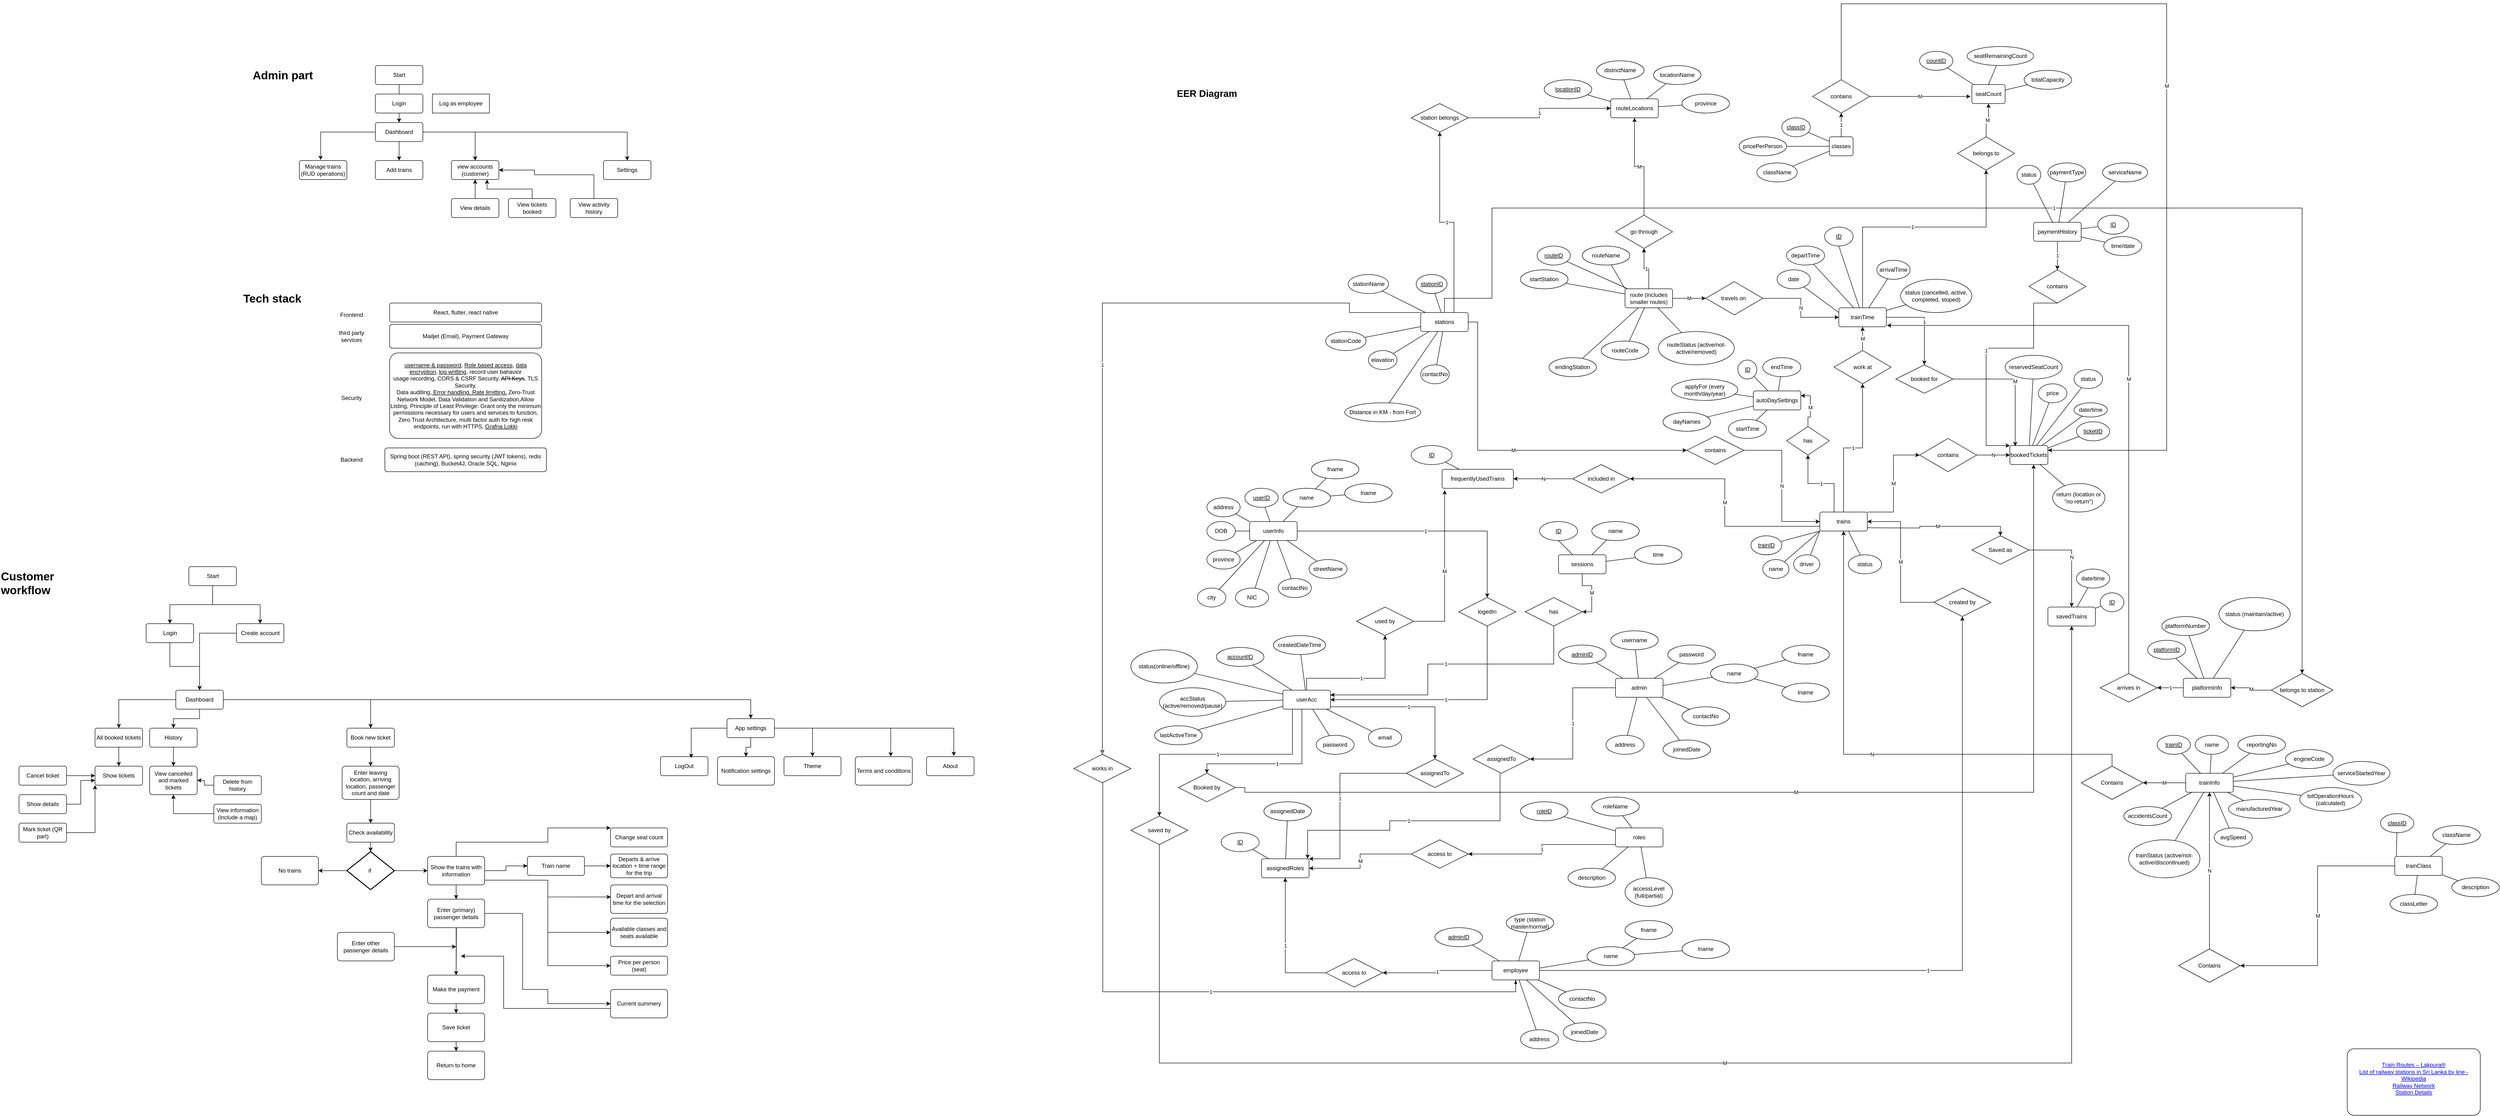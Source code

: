 <mxfile version="28.0.4" pages="2">
  <diagram name="Page-1" id="S-loCbMiCD3eQ0C2EWXm">
    <mxGraphModel dx="3880" dy="3543" grid="1" gridSize="10" guides="1" tooltips="1" connect="1" arrows="1" fold="1" page="1" pageScale="1" pageWidth="850" pageHeight="1100" math="0" shadow="0">
      <root>
        <mxCell id="0" />
        <mxCell id="1" parent="0" />
        <mxCell id="ihODlRqWH2nUnr_b5y7S-8" style="edgeStyle=orthogonalEdgeStyle;rounded=0;orthogonalLoop=1;jettySize=auto;html=1;entryX=0.5;entryY=0;entryDx=0;entryDy=0;" parent="1" source="TaY7MD22r1zGkPn74SO2-1" target="ihODlRqWH2nUnr_b5y7S-1" edge="1">
          <mxGeometry relative="1" as="geometry" />
        </mxCell>
        <mxCell id="ihODlRqWH2nUnr_b5y7S-9" style="edgeStyle=orthogonalEdgeStyle;rounded=0;orthogonalLoop=1;jettySize=auto;html=1;entryX=0.5;entryY=0;entryDx=0;entryDy=0;" parent="1" source="TaY7MD22r1zGkPn74SO2-1" target="ihODlRqWH2nUnr_b5y7S-2" edge="1">
          <mxGeometry relative="1" as="geometry" />
        </mxCell>
        <mxCell id="TaY7MD22r1zGkPn74SO2-1" value="Start" style="rounded=1;arcSize=10;whiteSpace=wrap;html=1;align=center;" parent="1" vertex="1">
          <mxGeometry x="-862.5" y="-865" width="100" height="40" as="geometry" />
        </mxCell>
        <mxCell id="ihODlRqWH2nUnr_b5y7S-10" style="edgeStyle=orthogonalEdgeStyle;rounded=0;orthogonalLoop=1;jettySize=auto;html=1;entryX=0.5;entryY=0;entryDx=0;entryDy=0;" parent="1" source="ihODlRqWH2nUnr_b5y7S-1" target="ihODlRqWH2nUnr_b5y7S-3" edge="1">
          <mxGeometry relative="1" as="geometry" />
        </mxCell>
        <mxCell id="ihODlRqWH2nUnr_b5y7S-1" value="Login" style="rounded=1;arcSize=10;whiteSpace=wrap;html=1;align=center;" parent="1" vertex="1">
          <mxGeometry x="-952.5" y="-745" width="100" height="40" as="geometry" />
        </mxCell>
        <mxCell id="ihODlRqWH2nUnr_b5y7S-11" style="edgeStyle=orthogonalEdgeStyle;rounded=0;orthogonalLoop=1;jettySize=auto;html=1;entryX=0.5;entryY=0;entryDx=0;entryDy=0;" parent="1" source="ihODlRqWH2nUnr_b5y7S-2" target="ihODlRqWH2nUnr_b5y7S-3" edge="1">
          <mxGeometry relative="1" as="geometry" />
        </mxCell>
        <mxCell id="ihODlRqWH2nUnr_b5y7S-2" value="Create account" style="rounded=1;arcSize=10;whiteSpace=wrap;html=1;align=center;" parent="1" vertex="1">
          <mxGeometry x="-762.5" y="-745" width="100" height="40" as="geometry" />
        </mxCell>
        <mxCell id="ihODlRqWH2nUnr_b5y7S-12" style="edgeStyle=orthogonalEdgeStyle;rounded=0;orthogonalLoop=1;jettySize=auto;html=1;entryX=0.5;entryY=0;entryDx=0;entryDy=0;" parent="1" source="ihODlRqWH2nUnr_b5y7S-3" target="ihODlRqWH2nUnr_b5y7S-4" edge="1">
          <mxGeometry relative="1" as="geometry" />
        </mxCell>
        <mxCell id="ihODlRqWH2nUnr_b5y7S-13" style="edgeStyle=orthogonalEdgeStyle;rounded=0;orthogonalLoop=1;jettySize=auto;html=1;entryX=0.5;entryY=0;entryDx=0;entryDy=0;" parent="1" source="ihODlRqWH2nUnr_b5y7S-3" target="ihODlRqWH2nUnr_b5y7S-5" edge="1">
          <mxGeometry relative="1" as="geometry" />
        </mxCell>
        <mxCell id="ihODlRqWH2nUnr_b5y7S-14" style="edgeStyle=orthogonalEdgeStyle;rounded=0;orthogonalLoop=1;jettySize=auto;html=1;entryX=0.5;entryY=0;entryDx=0;entryDy=0;" parent="1" source="ihODlRqWH2nUnr_b5y7S-3" target="ihODlRqWH2nUnr_b5y7S-6" edge="1">
          <mxGeometry relative="1" as="geometry" />
        </mxCell>
        <mxCell id="ihODlRqWH2nUnr_b5y7S-15" style="edgeStyle=orthogonalEdgeStyle;rounded=0;orthogonalLoop=1;jettySize=auto;html=1;entryX=0.5;entryY=0;entryDx=0;entryDy=0;" parent="1" source="ihODlRqWH2nUnr_b5y7S-3" target="ihODlRqWH2nUnr_b5y7S-7" edge="1">
          <mxGeometry relative="1" as="geometry" />
        </mxCell>
        <mxCell id="ihODlRqWH2nUnr_b5y7S-3" value="Dashboard" style="rounded=1;arcSize=10;whiteSpace=wrap;html=1;align=center;" parent="1" vertex="1">
          <mxGeometry x="-890" y="-605" width="100" height="40" as="geometry" />
        </mxCell>
        <mxCell id="ihODlRqWH2nUnr_b5y7S-17" value="" style="edgeStyle=orthogonalEdgeStyle;rounded=0;orthogonalLoop=1;jettySize=auto;html=1;" parent="1" source="ihODlRqWH2nUnr_b5y7S-4" target="ihODlRqWH2nUnr_b5y7S-16" edge="1">
          <mxGeometry relative="1" as="geometry" />
        </mxCell>
        <mxCell id="ihODlRqWH2nUnr_b5y7S-4" value="All booked tickets" style="rounded=1;arcSize=10;whiteSpace=wrap;html=1;align=center;" parent="1" vertex="1">
          <mxGeometry x="-1060" y="-525" width="100" height="40" as="geometry" />
        </mxCell>
        <mxCell id="ihODlRqWH2nUnr_b5y7S-25" value="" style="edgeStyle=orthogonalEdgeStyle;rounded=0;orthogonalLoop=1;jettySize=auto;html=1;" parent="1" source="ihODlRqWH2nUnr_b5y7S-5" target="ihODlRqWH2nUnr_b5y7S-24" edge="1">
          <mxGeometry relative="1" as="geometry" />
        </mxCell>
        <mxCell id="ihODlRqWH2nUnr_b5y7S-5" value="History" style="rounded=1;arcSize=10;whiteSpace=wrap;html=1;align=center;" parent="1" vertex="1">
          <mxGeometry x="-945" y="-525" width="100" height="40" as="geometry" />
        </mxCell>
        <mxCell id="ihODlRqWH2nUnr_b5y7S-34" value="" style="edgeStyle=orthogonalEdgeStyle;rounded=0;orthogonalLoop=1;jettySize=auto;html=1;" parent="1" source="ihODlRqWH2nUnr_b5y7S-6" target="ihODlRqWH2nUnr_b5y7S-31" edge="1">
          <mxGeometry relative="1" as="geometry" />
        </mxCell>
        <mxCell id="ihODlRqWH2nUnr_b5y7S-6" value="Book new ticket" style="rounded=1;arcSize=10;whiteSpace=wrap;html=1;align=center;" parent="1" vertex="1">
          <mxGeometry x="-530" y="-525" width="100" height="40" as="geometry" />
        </mxCell>
        <mxCell id="ihODlRqWH2nUnr_b5y7S-77" value="" style="edgeStyle=orthogonalEdgeStyle;rounded=0;orthogonalLoop=1;jettySize=auto;html=1;" parent="1" source="ihODlRqWH2nUnr_b5y7S-7" target="ihODlRqWH2nUnr_b5y7S-72" edge="1">
          <mxGeometry relative="1" as="geometry" />
        </mxCell>
        <mxCell id="ihODlRqWH2nUnr_b5y7S-78" style="edgeStyle=orthogonalEdgeStyle;rounded=0;orthogonalLoop=1;jettySize=auto;html=1;entryX=0.5;entryY=0;entryDx=0;entryDy=0;" parent="1" source="ihODlRqWH2nUnr_b5y7S-7" target="ihODlRqWH2nUnr_b5y7S-73" edge="1">
          <mxGeometry relative="1" as="geometry" />
        </mxCell>
        <mxCell id="ihODlRqWH2nUnr_b5y7S-7" value="App settings" style="rounded=1;arcSize=10;whiteSpace=wrap;html=1;align=center;" parent="1" vertex="1">
          <mxGeometry x="270" y="-545" width="100" height="40" as="geometry" />
        </mxCell>
        <mxCell id="ihODlRqWH2nUnr_b5y7S-16" value="Show tickets" style="rounded=1;arcSize=10;whiteSpace=wrap;html=1;align=center;" parent="1" vertex="1">
          <mxGeometry x="-1060" y="-445" width="100" height="40" as="geometry" />
        </mxCell>
        <mxCell id="ihODlRqWH2nUnr_b5y7S-19" value="" style="edgeStyle=orthogonalEdgeStyle;rounded=0;orthogonalLoop=1;jettySize=auto;html=1;" parent="1" source="ihODlRqWH2nUnr_b5y7S-18" target="ihODlRqWH2nUnr_b5y7S-16" edge="1">
          <mxGeometry relative="1" as="geometry" />
        </mxCell>
        <mxCell id="ihODlRqWH2nUnr_b5y7S-18" value="Cancel ticket" style="rounded=1;arcSize=10;whiteSpace=wrap;html=1;align=center;" parent="1" vertex="1">
          <mxGeometry x="-1220" y="-445" width="100" height="40" as="geometry" />
        </mxCell>
        <mxCell id="ihODlRqWH2nUnr_b5y7S-22" style="edgeStyle=orthogonalEdgeStyle;rounded=0;orthogonalLoop=1;jettySize=auto;html=1;entryX=0;entryY=0.75;entryDx=0;entryDy=0;" parent="1" source="ihODlRqWH2nUnr_b5y7S-20" target="ihODlRqWH2nUnr_b5y7S-16" edge="1">
          <mxGeometry relative="1" as="geometry" />
        </mxCell>
        <mxCell id="ihODlRqWH2nUnr_b5y7S-20" value="Show details" style="rounded=1;arcSize=10;whiteSpace=wrap;html=1;align=center;" parent="1" vertex="1">
          <mxGeometry x="-1220" y="-385" width="100" height="40" as="geometry" />
        </mxCell>
        <mxCell id="ihODlRqWH2nUnr_b5y7S-23" style="edgeStyle=orthogonalEdgeStyle;rounded=0;orthogonalLoop=1;jettySize=auto;html=1;entryX=0;entryY=1;entryDx=0;entryDy=0;" parent="1" source="ihODlRqWH2nUnr_b5y7S-21" target="ihODlRqWH2nUnr_b5y7S-16" edge="1">
          <mxGeometry relative="1" as="geometry" />
        </mxCell>
        <mxCell id="ihODlRqWH2nUnr_b5y7S-21" value="Mark ticket (QR part)" style="rounded=1;arcSize=10;whiteSpace=wrap;html=1;align=center;" parent="1" vertex="1">
          <mxGeometry x="-1220" y="-325" width="100" height="40" as="geometry" />
        </mxCell>
        <mxCell id="ihODlRqWH2nUnr_b5y7S-24" value="View cancelled and marked tickets" style="rounded=1;arcSize=10;whiteSpace=wrap;html=1;align=center;" parent="1" vertex="1">
          <mxGeometry x="-945" y="-445" width="100" height="60" as="geometry" />
        </mxCell>
        <mxCell id="ihODlRqWH2nUnr_b5y7S-27" value="" style="edgeStyle=orthogonalEdgeStyle;rounded=0;orthogonalLoop=1;jettySize=auto;html=1;" parent="1" source="ihODlRqWH2nUnr_b5y7S-26" target="ihODlRqWH2nUnr_b5y7S-24" edge="1">
          <mxGeometry relative="1" as="geometry" />
        </mxCell>
        <mxCell id="ihODlRqWH2nUnr_b5y7S-26" value="Delete from history" style="rounded=1;arcSize=10;whiteSpace=wrap;html=1;align=center;" parent="1" vertex="1">
          <mxGeometry x="-810" y="-425" width="100" height="40" as="geometry" />
        </mxCell>
        <mxCell id="ihODlRqWH2nUnr_b5y7S-30" style="edgeStyle=orthogonalEdgeStyle;rounded=0;orthogonalLoop=1;jettySize=auto;html=1;entryX=0.5;entryY=1;entryDx=0;entryDy=0;" parent="1" source="ihODlRqWH2nUnr_b5y7S-28" target="ihODlRqWH2nUnr_b5y7S-24" edge="1">
          <mxGeometry relative="1" as="geometry" />
        </mxCell>
        <mxCell id="ihODlRqWH2nUnr_b5y7S-28" value="View information (include a map)" style="rounded=1;arcSize=10;whiteSpace=wrap;html=1;align=center;" parent="1" vertex="1">
          <mxGeometry x="-810" y="-365" width="100" height="40" as="geometry" />
        </mxCell>
        <mxCell id="ihODlRqWH2nUnr_b5y7S-35" value="" style="edgeStyle=orthogonalEdgeStyle;rounded=0;orthogonalLoop=1;jettySize=auto;html=1;" parent="1" source="ihODlRqWH2nUnr_b5y7S-31" target="ihODlRqWH2nUnr_b5y7S-32" edge="1">
          <mxGeometry relative="1" as="geometry" />
        </mxCell>
        <mxCell id="ihODlRqWH2nUnr_b5y7S-31" value="Enter leaving location, arriving location, passenger count and date" style="rounded=1;arcSize=10;whiteSpace=wrap;html=1;align=center;" parent="1" vertex="1">
          <mxGeometry x="-540" y="-445" width="120" height="70" as="geometry" />
        </mxCell>
        <mxCell id="ihODlRqWH2nUnr_b5y7S-36" value="" style="edgeStyle=orthogonalEdgeStyle;rounded=0;orthogonalLoop=1;jettySize=auto;html=1;" parent="1" source="ihODlRqWH2nUnr_b5y7S-32" target="ihODlRqWH2nUnr_b5y7S-33" edge="1">
          <mxGeometry relative="1" as="geometry" />
        </mxCell>
        <mxCell id="ihODlRqWH2nUnr_b5y7S-32" value="Check availability" style="rounded=1;arcSize=10;whiteSpace=wrap;html=1;align=center;" parent="1" vertex="1">
          <mxGeometry x="-530" y="-325" width="100" height="40" as="geometry" />
        </mxCell>
        <mxCell id="ihODlRqWH2nUnr_b5y7S-39" value="" style="edgeStyle=orthogonalEdgeStyle;rounded=0;orthogonalLoop=1;jettySize=auto;html=1;" parent="1" source="ihODlRqWH2nUnr_b5y7S-33" target="ihODlRqWH2nUnr_b5y7S-37" edge="1">
          <mxGeometry relative="1" as="geometry" />
        </mxCell>
        <mxCell id="ihODlRqWH2nUnr_b5y7S-40" value="" style="edgeStyle=orthogonalEdgeStyle;rounded=0;orthogonalLoop=1;jettySize=auto;html=1;" parent="1" source="ihODlRqWH2nUnr_b5y7S-33" target="ihODlRqWH2nUnr_b5y7S-38" edge="1">
          <mxGeometry relative="1" as="geometry" />
        </mxCell>
        <mxCell id="ihODlRqWH2nUnr_b5y7S-33" value="if&amp;nbsp;" style="strokeWidth=2;html=1;shape=mxgraph.flowchart.decision;whiteSpace=wrap;" parent="1" vertex="1">
          <mxGeometry x="-530" y="-265" width="100" height="80" as="geometry" />
        </mxCell>
        <mxCell id="ihODlRqWH2nUnr_b5y7S-46" value="" style="edgeStyle=orthogonalEdgeStyle;rounded=0;orthogonalLoop=1;jettySize=auto;html=1;" parent="1" source="ihODlRqWH2nUnr_b5y7S-37" target="ihODlRqWH2nUnr_b5y7S-42" edge="1">
          <mxGeometry relative="1" as="geometry" />
        </mxCell>
        <mxCell id="ihODlRqWH2nUnr_b5y7S-54" style="edgeStyle=orthogonalEdgeStyle;rounded=0;orthogonalLoop=1;jettySize=auto;html=1;entryX=0;entryY=0.5;entryDx=0;entryDy=0;" parent="1" source="ihODlRqWH2nUnr_b5y7S-37" target="ihODlRqWH2nUnr_b5y7S-51" edge="1">
          <mxGeometry relative="1" as="geometry" />
        </mxCell>
        <mxCell id="ihODlRqWH2nUnr_b5y7S-61" style="edgeStyle=orthogonalEdgeStyle;rounded=0;orthogonalLoop=1;jettySize=auto;html=1;entryX=0.006;entryY=0.422;entryDx=0;entryDy=0;entryPerimeter=0;" parent="1" source="ihODlRqWH2nUnr_b5y7S-37" target="ihODlRqWH2nUnr_b5y7S-55" edge="1">
          <mxGeometry relative="1" as="geometry">
            <mxPoint x="-40" y="-135" as="targetPoint" />
            <Array as="points">
              <mxPoint x="-107" y="-205" />
              <mxPoint x="-107" y="-170" />
            </Array>
          </mxGeometry>
        </mxCell>
        <mxCell id="ihODlRqWH2nUnr_b5y7S-62" style="edgeStyle=orthogonalEdgeStyle;rounded=0;orthogonalLoop=1;jettySize=auto;html=1;entryX=0;entryY=0.5;entryDx=0;entryDy=0;" parent="1" source="ihODlRqWH2nUnr_b5y7S-37" target="ihODlRqWH2nUnr_b5y7S-56" edge="1">
          <mxGeometry relative="1" as="geometry">
            <Array as="points">
              <mxPoint x="-107" y="-205" />
              <mxPoint x="-107" y="-95" />
            </Array>
          </mxGeometry>
        </mxCell>
        <mxCell id="ihODlRqWH2nUnr_b5y7S-63" style="edgeStyle=orthogonalEdgeStyle;rounded=0;orthogonalLoop=1;jettySize=auto;html=1;entryX=0;entryY=0.5;entryDx=0;entryDy=0;" parent="1" source="ihODlRqWH2nUnr_b5y7S-37" target="ihODlRqWH2nUnr_b5y7S-57" edge="1">
          <mxGeometry relative="1" as="geometry">
            <Array as="points">
              <mxPoint x="-107" y="-205" />
              <mxPoint x="-107" y="-25" />
            </Array>
          </mxGeometry>
        </mxCell>
        <mxCell id="ihODlRqWH2nUnr_b5y7S-65" style="edgeStyle=orthogonalEdgeStyle;rounded=0;orthogonalLoop=1;jettySize=auto;html=1;" parent="1" source="ihODlRqWH2nUnr_b5y7S-37" target="ihODlRqWH2nUnr_b5y7S-64" edge="1">
          <mxGeometry relative="1" as="geometry">
            <Array as="points">
              <mxPoint x="-300" y="-285" />
              <mxPoint x="-107" y="-285" />
              <mxPoint x="-107" y="-315" />
            </Array>
          </mxGeometry>
        </mxCell>
        <mxCell id="ihODlRqWH2nUnr_b5y7S-37" value="Show the trains with information" style="rounded=1;arcSize=10;whiteSpace=wrap;html=1;align=center;" parent="1" vertex="1">
          <mxGeometry x="-360" y="-255" width="120" height="60" as="geometry" />
        </mxCell>
        <mxCell id="ihODlRqWH2nUnr_b5y7S-38" value="No trains" style="rounded=1;arcSize=10;whiteSpace=wrap;html=1;align=center;" parent="1" vertex="1">
          <mxGeometry x="-710" y="-255" width="120" height="60" as="geometry" />
        </mxCell>
        <mxCell id="ihODlRqWH2nUnr_b5y7S-47" value="" style="edgeStyle=orthogonalEdgeStyle;rounded=0;orthogonalLoop=1;jettySize=auto;html=1;" parent="1" target="ihODlRqWH2nUnr_b5y7S-43" edge="1">
          <mxGeometry relative="1" as="geometry">
            <mxPoint x="-300" y="-185" as="sourcePoint" />
          </mxGeometry>
        </mxCell>
        <mxCell id="ihODlRqWH2nUnr_b5y7S-48" value="" style="edgeStyle=orthogonalEdgeStyle;rounded=0;orthogonalLoop=1;jettySize=auto;html=1;" parent="1" source="ihODlRqWH2nUnr_b5y7S-42" target="ihODlRqWH2nUnr_b5y7S-44" edge="1">
          <mxGeometry relative="1" as="geometry" />
        </mxCell>
        <mxCell id="ihODlRqWH2nUnr_b5y7S-67" style="edgeStyle=orthogonalEdgeStyle;rounded=0;orthogonalLoop=1;jettySize=auto;html=1;entryX=0;entryY=0.5;entryDx=0;entryDy=0;" parent="1" source="ihODlRqWH2nUnr_b5y7S-42" target="ihODlRqWH2nUnr_b5y7S-66" edge="1">
          <mxGeometry relative="1" as="geometry">
            <Array as="points">
              <mxPoint x="-160" y="-135" />
              <mxPoint x="-160" y="25" />
              <mxPoint x="-107" y="25" />
              <mxPoint x="-107" y="55" />
            </Array>
          </mxGeometry>
        </mxCell>
        <mxCell id="ihODlRqWH2nUnr_b5y7S-42" value="Enter (primary) passenger details" style="rounded=1;arcSize=10;whiteSpace=wrap;html=1;align=center;" parent="1" vertex="1">
          <mxGeometry x="-360" y="-165" width="120" height="60" as="geometry" />
        </mxCell>
        <mxCell id="ihODlRqWH2nUnr_b5y7S-49" value="" style="edgeStyle=orthogonalEdgeStyle;rounded=0;orthogonalLoop=1;jettySize=auto;html=1;" parent="1" source="ihODlRqWH2nUnr_b5y7S-43" target="ihODlRqWH2nUnr_b5y7S-45" edge="1">
          <mxGeometry relative="1" as="geometry" />
        </mxCell>
        <mxCell id="ihODlRqWH2nUnr_b5y7S-43" value="Make the payment" style="rounded=1;arcSize=10;whiteSpace=wrap;html=1;align=center;" parent="1" vertex="1">
          <mxGeometry x="-360" y="-5" width="120" height="60" as="geometry" />
        </mxCell>
        <mxCell id="ihODlRqWH2nUnr_b5y7S-50" value="" style="edgeStyle=orthogonalEdgeStyle;rounded=0;orthogonalLoop=1;jettySize=auto;html=1;" parent="1" source="ihODlRqWH2nUnr_b5y7S-44" target="ihODlRqWH2nUnr_b5y7S-45" edge="1">
          <mxGeometry relative="1" as="geometry" />
        </mxCell>
        <mxCell id="ihODlRqWH2nUnr_b5y7S-44" value="Save ticket" style="rounded=1;arcSize=10;whiteSpace=wrap;html=1;align=center;" parent="1" vertex="1">
          <mxGeometry x="-360" y="75" width="120" height="60" as="geometry" />
        </mxCell>
        <mxCell id="ihODlRqWH2nUnr_b5y7S-45" value="Return to home" style="rounded=1;arcSize=10;whiteSpace=wrap;html=1;align=center;" parent="1" vertex="1">
          <mxGeometry x="-360" y="155" width="120" height="60" as="geometry" />
        </mxCell>
        <mxCell id="ihODlRqWH2nUnr_b5y7S-53" value="" style="edgeStyle=orthogonalEdgeStyle;rounded=0;orthogonalLoop=1;jettySize=auto;html=1;" parent="1" source="ihODlRqWH2nUnr_b5y7S-51" target="ihODlRqWH2nUnr_b5y7S-52" edge="1">
          <mxGeometry relative="1" as="geometry" />
        </mxCell>
        <mxCell id="ihODlRqWH2nUnr_b5y7S-51" value="Train name" style="rounded=1;arcSize=10;whiteSpace=wrap;html=1;align=center;" parent="1" vertex="1">
          <mxGeometry x="-150" y="-255" width="120" height="40" as="geometry" />
        </mxCell>
        <mxCell id="ihODlRqWH2nUnr_b5y7S-52" value="Departs &amp;amp; arrive location + time range for the trip" style="rounded=1;arcSize=10;whiteSpace=wrap;html=1;align=center;" parent="1" vertex="1">
          <mxGeometry x="25" y="-260" width="120" height="50" as="geometry" />
        </mxCell>
        <mxCell id="ihODlRqWH2nUnr_b5y7S-55" value="Depart and arrival time for the selection" style="rounded=1;arcSize=10;whiteSpace=wrap;html=1;align=center;" parent="1" vertex="1">
          <mxGeometry x="25" y="-195" width="120" height="60" as="geometry" />
        </mxCell>
        <mxCell id="ihODlRqWH2nUnr_b5y7S-56" value="Available classes and seats available" style="rounded=1;arcSize=10;whiteSpace=wrap;html=1;align=center;" parent="1" vertex="1">
          <mxGeometry x="25" y="-125" width="120" height="60" as="geometry" />
        </mxCell>
        <mxCell id="ihODlRqWH2nUnr_b5y7S-57" value="Price per person (seat)" style="rounded=1;arcSize=10;whiteSpace=wrap;html=1;align=center;" parent="1" vertex="1">
          <mxGeometry x="25" y="-45" width="120" height="40" as="geometry" />
        </mxCell>
        <mxCell id="ihODlRqWH2nUnr_b5y7S-64" value="Change seat count" style="rounded=1;arcSize=10;whiteSpace=wrap;html=1;align=center;" parent="1" vertex="1">
          <mxGeometry x="25" y="-315" width="120" height="40" as="geometry" />
        </mxCell>
        <mxCell id="ihODlRqWH2nUnr_b5y7S-70" style="edgeStyle=orthogonalEdgeStyle;rounded=0;orthogonalLoop=1;jettySize=auto;html=1;" parent="1" edge="1">
          <mxGeometry relative="1" as="geometry">
            <mxPoint x="-290" y="-45" as="targetPoint" />
            <mxPoint x="25" y="65" as="sourcePoint" />
            <Array as="points">
              <mxPoint x="-200" y="65" />
              <mxPoint x="-200" y="-45" />
            </Array>
          </mxGeometry>
        </mxCell>
        <mxCell id="ihODlRqWH2nUnr_b5y7S-66" value="Current summery" style="rounded=1;arcSize=10;whiteSpace=wrap;html=1;align=center;" parent="1" vertex="1">
          <mxGeometry x="25" y="25" width="120" height="60" as="geometry" />
        </mxCell>
        <mxCell id="ihODlRqWH2nUnr_b5y7S-69" style="edgeStyle=orthogonalEdgeStyle;rounded=0;orthogonalLoop=1;jettySize=auto;html=1;" parent="1" source="ihODlRqWH2nUnr_b5y7S-68" edge="1">
          <mxGeometry relative="1" as="geometry">
            <mxPoint x="-300.0" y="-65" as="targetPoint" />
          </mxGeometry>
        </mxCell>
        <mxCell id="ihODlRqWH2nUnr_b5y7S-68" value="Enter other passenger details" style="rounded=1;arcSize=10;whiteSpace=wrap;html=1;align=center;" parent="1" vertex="1">
          <mxGeometry x="-550" y="-95" width="120" height="60" as="geometry" />
        </mxCell>
        <mxCell id="ihODlRqWH2nUnr_b5y7S-71" value="LogOut" style="rounded=1;arcSize=10;whiteSpace=wrap;html=1;align=center;" parent="1" vertex="1">
          <mxGeometry x="130" y="-465" width="100" height="40" as="geometry" />
        </mxCell>
        <mxCell id="ihODlRqWH2nUnr_b5y7S-72" value="Notification settings" style="rounded=1;arcSize=10;whiteSpace=wrap;html=1;align=center;" parent="1" vertex="1">
          <mxGeometry x="250" y="-465" width="120" height="60" as="geometry" />
        </mxCell>
        <mxCell id="ihODlRqWH2nUnr_b5y7S-73" value="Theme" style="rounded=1;arcSize=10;whiteSpace=wrap;html=1;align=center;" parent="1" vertex="1">
          <mxGeometry x="390" y="-465" width="120" height="40" as="geometry" />
        </mxCell>
        <mxCell id="ihODlRqWH2nUnr_b5y7S-74" value="Terms and conditions" style="rounded=1;arcSize=10;whiteSpace=wrap;html=1;align=center;" parent="1" vertex="1">
          <mxGeometry x="540" y="-465" width="120" height="60" as="geometry" />
        </mxCell>
        <mxCell id="ihODlRqWH2nUnr_b5y7S-75" value="About" style="rounded=1;arcSize=10;whiteSpace=wrap;html=1;align=center;" parent="1" vertex="1">
          <mxGeometry x="690" y="-465" width="100" height="40" as="geometry" />
        </mxCell>
        <mxCell id="ihODlRqWH2nUnr_b5y7S-76" style="edgeStyle=orthogonalEdgeStyle;rounded=0;orthogonalLoop=1;jettySize=auto;html=1;entryX=0.647;entryY=0.068;entryDx=0;entryDy=0;entryPerimeter=0;" parent="1" source="ihODlRqWH2nUnr_b5y7S-7" target="ihODlRqWH2nUnr_b5y7S-71" edge="1">
          <mxGeometry relative="1" as="geometry" />
        </mxCell>
        <mxCell id="ihODlRqWH2nUnr_b5y7S-79" style="edgeStyle=orthogonalEdgeStyle;rounded=0;orthogonalLoop=1;jettySize=auto;html=1;entryX=0.622;entryY=-0.007;entryDx=0;entryDy=0;entryPerimeter=0;" parent="1" source="ihODlRqWH2nUnr_b5y7S-7" target="ihODlRqWH2nUnr_b5y7S-74" edge="1">
          <mxGeometry relative="1" as="geometry" />
        </mxCell>
        <mxCell id="ihODlRqWH2nUnr_b5y7S-80" style="edgeStyle=orthogonalEdgeStyle;rounded=0;orthogonalLoop=1;jettySize=auto;html=1;entryX=0.573;entryY=-0.037;entryDx=0;entryDy=0;entryPerimeter=0;" parent="1" source="ihODlRqWH2nUnr_b5y7S-7" target="ihODlRqWH2nUnr_b5y7S-75" edge="1">
          <mxGeometry relative="1" as="geometry" />
        </mxCell>
        <mxCell id="ihODlRqWH2nUnr_b5y7S-81" value="&lt;h1 style=&quot;margin-top: 0px;&quot;&gt;Customer workflow&lt;/h1&gt;" style="text;html=1;whiteSpace=wrap;overflow=hidden;rounded=0;" parent="1" vertex="1">
          <mxGeometry x="-1260" y="-865" width="180" height="70" as="geometry" />
        </mxCell>
        <mxCell id="ihODlRqWH2nUnr_b5y7S-82" value="&lt;h1 style=&quot;margin-top: 0px;&quot;&gt;Admin part&lt;/h1&gt;" style="text;html=1;whiteSpace=wrap;overflow=hidden;rounded=0;" parent="1" vertex="1">
          <mxGeometry x="-730" y="-1920" width="180" height="50" as="geometry" />
        </mxCell>
        <mxCell id="ihODlRqWH2nUnr_b5y7S-92" value="" style="edgeStyle=orthogonalEdgeStyle;rounded=0;orthogonalLoop=1;jettySize=auto;html=1;" parent="1" source="ihODlRqWH2nUnr_b5y7S-83" target="ihODlRqWH2nUnr_b5y7S-85" edge="1">
          <mxGeometry relative="1" as="geometry" />
        </mxCell>
        <mxCell id="ihODlRqWH2nUnr_b5y7S-83" value="Start" style="rounded=1;arcSize=10;whiteSpace=wrap;html=1;align=center;" parent="1" vertex="1">
          <mxGeometry x="-470" y="-1920" width="100" height="40" as="geometry" />
        </mxCell>
        <mxCell id="ihODlRqWH2nUnr_b5y7S-84" value="Login" style="rounded=1;arcSize=10;whiteSpace=wrap;html=1;align=center;" parent="1" vertex="1">
          <mxGeometry x="-470" y="-1860" width="100" height="40" as="geometry" />
        </mxCell>
        <mxCell id="ihODlRqWH2nUnr_b5y7S-94" value="" style="edgeStyle=orthogonalEdgeStyle;rounded=0;orthogonalLoop=1;jettySize=auto;html=1;" parent="1" source="ihODlRqWH2nUnr_b5y7S-85" target="ihODlRqWH2nUnr_b5y7S-86" edge="1">
          <mxGeometry relative="1" as="geometry" />
        </mxCell>
        <mxCell id="ihODlRqWH2nUnr_b5y7S-95" style="edgeStyle=orthogonalEdgeStyle;rounded=0;orthogonalLoop=1;jettySize=auto;html=1;entryX=0.5;entryY=0;entryDx=0;entryDy=0;" parent="1" source="ihODlRqWH2nUnr_b5y7S-85" target="ihODlRqWH2nUnr_b5y7S-88" edge="1">
          <mxGeometry relative="1" as="geometry" />
        </mxCell>
        <mxCell id="ihODlRqWH2nUnr_b5y7S-100" style="edgeStyle=orthogonalEdgeStyle;rounded=0;orthogonalLoop=1;jettySize=auto;html=1;entryX=0.5;entryY=0;entryDx=0;entryDy=0;" parent="1" source="ihODlRqWH2nUnr_b5y7S-85" target="ihODlRqWH2nUnr_b5y7S-99" edge="1">
          <mxGeometry relative="1" as="geometry" />
        </mxCell>
        <mxCell id="ihODlRqWH2nUnr_b5y7S-85" value="Dashboard" style="rounded=1;arcSize=10;whiteSpace=wrap;html=1;align=center;" parent="1" vertex="1">
          <mxGeometry x="-470" y="-1800" width="100" height="40" as="geometry" />
        </mxCell>
        <mxCell id="ihODlRqWH2nUnr_b5y7S-86" value="Add trains" style="rounded=1;arcSize=10;whiteSpace=wrap;html=1;align=center;" parent="1" vertex="1">
          <mxGeometry x="-470" y="-1720" width="100" height="40" as="geometry" />
        </mxCell>
        <mxCell id="ihODlRqWH2nUnr_b5y7S-87" value="Manage trains (RUD operations)" style="rounded=1;arcSize=10;whiteSpace=wrap;html=1;align=center;" parent="1" vertex="1">
          <mxGeometry x="-630" y="-1720" width="100" height="40" as="geometry" />
        </mxCell>
        <mxCell id="ihODlRqWH2nUnr_b5y7S-88" value="view accounts (customer)" style="rounded=1;arcSize=10;whiteSpace=wrap;html=1;align=center;" parent="1" vertex="1">
          <mxGeometry x="-310" y="-1720" width="100" height="40" as="geometry" />
        </mxCell>
        <mxCell id="ihODlRqWH2nUnr_b5y7S-96" value="" style="edgeStyle=orthogonalEdgeStyle;rounded=0;orthogonalLoop=1;jettySize=auto;html=1;" parent="1" source="ihODlRqWH2nUnr_b5y7S-89" target="ihODlRqWH2nUnr_b5y7S-88" edge="1">
          <mxGeometry relative="1" as="geometry" />
        </mxCell>
        <mxCell id="ihODlRqWH2nUnr_b5y7S-89" value="View details" style="rounded=1;arcSize=10;whiteSpace=wrap;html=1;align=center;" parent="1" vertex="1">
          <mxGeometry x="-310" y="-1640" width="100" height="40" as="geometry" />
        </mxCell>
        <mxCell id="ihODlRqWH2nUnr_b5y7S-97" style="edgeStyle=orthogonalEdgeStyle;rounded=0;orthogonalLoop=1;jettySize=auto;html=1;entryX=0.75;entryY=1;entryDx=0;entryDy=0;" parent="1" source="ihODlRqWH2nUnr_b5y7S-90" target="ihODlRqWH2nUnr_b5y7S-88" edge="1">
          <mxGeometry relative="1" as="geometry">
            <Array as="points">
              <mxPoint x="-140" y="-1660" />
              <mxPoint x="-235" y="-1660" />
            </Array>
          </mxGeometry>
        </mxCell>
        <mxCell id="ihODlRqWH2nUnr_b5y7S-90" value="View tickets booked" style="rounded=1;arcSize=10;whiteSpace=wrap;html=1;align=center;" parent="1" vertex="1">
          <mxGeometry x="-190" y="-1640" width="100" height="40" as="geometry" />
        </mxCell>
        <mxCell id="ihODlRqWH2nUnr_b5y7S-98" style="edgeStyle=orthogonalEdgeStyle;rounded=0;orthogonalLoop=1;jettySize=auto;html=1;entryX=1;entryY=0.5;entryDx=0;entryDy=0;" parent="1" source="ihODlRqWH2nUnr_b5y7S-91" target="ihODlRqWH2nUnr_b5y7S-88" edge="1">
          <mxGeometry relative="1" as="geometry">
            <Array as="points">
              <mxPoint x="-10" y="-1690" />
              <mxPoint x="-135" y="-1690" />
              <mxPoint x="-135" y="-1700" />
            </Array>
          </mxGeometry>
        </mxCell>
        <mxCell id="ihODlRqWH2nUnr_b5y7S-91" value="View activity history" style="rounded=1;arcSize=10;whiteSpace=wrap;html=1;align=center;" parent="1" vertex="1">
          <mxGeometry x="-60" y="-1640" width="100" height="40" as="geometry" />
        </mxCell>
        <mxCell id="ihODlRqWH2nUnr_b5y7S-93" style="edgeStyle=orthogonalEdgeStyle;rounded=0;orthogonalLoop=1;jettySize=auto;html=1;entryX=0.448;entryY=-0.033;entryDx=0;entryDy=0;entryPerimeter=0;" parent="1" source="ihODlRqWH2nUnr_b5y7S-85" target="ihODlRqWH2nUnr_b5y7S-87" edge="1">
          <mxGeometry relative="1" as="geometry" />
        </mxCell>
        <mxCell id="ihODlRqWH2nUnr_b5y7S-99" value="Settings" style="rounded=1;arcSize=10;whiteSpace=wrap;html=1;align=center;" parent="1" vertex="1">
          <mxGeometry x="10" y="-1720" width="100" height="40" as="geometry" />
        </mxCell>
        <mxCell id="ihODlRqWH2nUnr_b5y7S-101" value="React, flutter, react native" style="rounded=1;arcSize=10;whiteSpace=wrap;html=1;align=center;" parent="1" vertex="1">
          <mxGeometry x="-440" y="-1420" width="320" height="40" as="geometry" />
        </mxCell>
        <mxCell id="ihODlRqWH2nUnr_b5y7S-102" value="&lt;h1 style=&quot;margin-top: 0px;&quot;&gt;Tech stack&lt;/h1&gt;" style="text;html=1;whiteSpace=wrap;overflow=hidden;rounded=0;" parent="1" vertex="1">
          <mxGeometry x="-750" y="-1450" width="180" height="50" as="geometry" />
        </mxCell>
        <mxCell id="ihODlRqWH2nUnr_b5y7S-103" value="Mailjet (Email), Payment Gateway" style="rounded=1;arcSize=10;whiteSpace=wrap;html=1;align=center;" parent="1" vertex="1">
          <mxGeometry x="-440" y="-1375" width="320" height="50" as="geometry" />
        </mxCell>
        <mxCell id="0rw8UDTF2pYtxSH_e0a--1" value="Spring boot (REST API), spring security (JWT tokens), redis (caching), Bucket4J, Oracle SQL, Nginix" style="rounded=1;arcSize=10;whiteSpace=wrap;html=1;align=center;" parent="1" vertex="1">
          <mxGeometry x="-450" y="-1115" width="340" height="50" as="geometry" />
        </mxCell>
        <mxCell id="LdmcDAW8UIcDraorrDWU-1" value="&lt;u&gt;username &amp;amp; password&lt;/u&gt;, &lt;u&gt;Role based access&lt;/u&gt;, &lt;u&gt;data encryption&lt;/u&gt;, &lt;u&gt;log writting&lt;/u&gt;, record user bahavior&lt;div&gt;usage recording, CORS &amp;amp; CSRF Security, &lt;strike&gt;API Keys&lt;/strike&gt;, TLS Security,&lt;/div&gt;&lt;div&gt;Data auditing,&lt;u&gt; Error handling, Rate limitting,&lt;/u&gt;&amp;nbsp;Zero-Trust Network Model,&amp;nbsp;Data Validation and Sanitization,Allow Listing,&amp;nbsp;Principle of Least Privilege:&amp;nbsp;Grant only the minimum permissions necessary for users and services to function,&lt;/div&gt;&lt;div&gt;Zero Trust Architecture, multi factor auth for high resk endpoints, run with HTTPS, &lt;u&gt;Grafna Lokki&lt;/u&gt;&lt;/div&gt;" style="rounded=1;arcSize=10;whiteSpace=wrap;html=1;align=center;" parent="1" vertex="1">
          <mxGeometry x="-440" y="-1315" width="320" height="180" as="geometry" />
        </mxCell>
        <mxCell id="LdmcDAW8UIcDraorrDWU-2" value="Frontend" style="text;html=1;align=center;verticalAlign=middle;whiteSpace=wrap;rounded=0;" parent="1" vertex="1">
          <mxGeometry x="-550" y="-1410" width="60" height="30" as="geometry" />
        </mxCell>
        <mxCell id="LdmcDAW8UIcDraorrDWU-3" value="third party services" style="text;html=1;align=center;verticalAlign=middle;whiteSpace=wrap;rounded=0;" parent="1" vertex="1">
          <mxGeometry x="-550" y="-1365" width="60" height="30" as="geometry" />
        </mxCell>
        <mxCell id="LdmcDAW8UIcDraorrDWU-4" value="Security" style="text;html=1;align=center;verticalAlign=middle;whiteSpace=wrap;rounded=0;" parent="1" vertex="1">
          <mxGeometry x="-550" y="-1235" width="60" height="30" as="geometry" />
        </mxCell>
        <mxCell id="_nJnUWtmug6rH-iCeeiR-1" value="Backend" style="text;html=1;align=center;verticalAlign=middle;whiteSpace=wrap;rounded=0;" parent="1" vertex="1">
          <mxGeometry x="-550" y="-1105" width="60" height="30" as="geometry" />
        </mxCell>
        <mxCell id="Lno6rDM_qNSOGKfufWpZ-15" value="&lt;font style=&quot;font-size: 20px;&quot;&gt;&lt;b&gt;EER Diagram&lt;/b&gt;&lt;/font&gt;" style="text;html=1;whiteSpace=wrap;overflow=hidden;rounded=0;" parent="1" vertex="1">
          <mxGeometry x="1215" y="-1880" width="130" height="50" as="geometry" />
        </mxCell>
        <mxCell id="Lno6rDM_qNSOGKfufWpZ-65" value="1" style="edgeStyle=orthogonalEdgeStyle;rounded=0;orthogonalLoop=1;jettySize=auto;html=1;entryX=0.5;entryY=0;entryDx=0;entryDy=0;" parent="1" source="Lno6rDM_qNSOGKfufWpZ-16" target="Lno6rDM_qNSOGKfufWpZ-64" edge="1">
          <mxGeometry relative="1" as="geometry" />
        </mxCell>
        <mxCell id="Lno6rDM_qNSOGKfufWpZ-16" value="userInfo" style="rounded=1;arcSize=10;whiteSpace=wrap;html=1;align=center;" parent="1" vertex="1">
          <mxGeometry x="1370" y="-960" width="100" height="40" as="geometry" />
        </mxCell>
        <mxCell id="Lno6rDM_qNSOGKfufWpZ-17" value="userID" style="ellipse;whiteSpace=wrap;html=1;align=center;fontStyle=4;" parent="1" vertex="1">
          <mxGeometry x="1360" y="-1030" width="70" height="40" as="geometry" />
        </mxCell>
        <mxCell id="Lno6rDM_qNSOGKfufWpZ-18" value="name" style="ellipse;whiteSpace=wrap;html=1;align=center;" parent="1" vertex="1">
          <mxGeometry x="1440" y="-1030" width="100" height="40" as="geometry" />
        </mxCell>
        <mxCell id="Lno6rDM_qNSOGKfufWpZ-19" value="lname" style="ellipse;whiteSpace=wrap;html=1;align=center;" parent="1" vertex="1">
          <mxGeometry x="1570" y="-1040" width="100" height="40" as="geometry" />
        </mxCell>
        <mxCell id="Lno6rDM_qNSOGKfufWpZ-20" value="fname" style="ellipse;whiteSpace=wrap;html=1;align=center;" parent="1" vertex="1">
          <mxGeometry x="1500" y="-1090" width="100" height="40" as="geometry" />
        </mxCell>
        <mxCell id="Lno6rDM_qNSOGKfufWpZ-26" value="DOB" style="ellipse;whiteSpace=wrap;html=1;align=center;" parent="1" vertex="1">
          <mxGeometry x="1280" y="-960" width="60" height="40" as="geometry" />
        </mxCell>
        <mxCell id="Lno6rDM_qNSOGKfufWpZ-27" value="address" style="ellipse;whiteSpace=wrap;html=1;align=center;" parent="1" vertex="1">
          <mxGeometry x="1280" y="-1010" width="70" height="40" as="geometry" />
        </mxCell>
        <mxCell id="Lno6rDM_qNSOGKfufWpZ-28" value="city" style="ellipse;whiteSpace=wrap;html=1;align=center;" parent="1" vertex="1">
          <mxGeometry x="1260" y="-820" width="60" height="40" as="geometry" />
        </mxCell>
        <mxCell id="Lno6rDM_qNSOGKfufWpZ-29" value="province" style="ellipse;whiteSpace=wrap;html=1;align=center;" parent="1" vertex="1">
          <mxGeometry x="1280" y="-900" width="70" height="40" as="geometry" />
        </mxCell>
        <mxCell id="Lno6rDM_qNSOGKfufWpZ-30" value="" style="endArrow=none;html=1;rounded=0;entryX=0;entryY=0;entryDx=0;entryDy=0;" parent="1" source="Lno6rDM_qNSOGKfufWpZ-27" target="Lno6rDM_qNSOGKfufWpZ-16" edge="1">
          <mxGeometry width="50" height="50" relative="1" as="geometry">
            <mxPoint x="1270" y="-620" as="sourcePoint" />
            <mxPoint x="1320" y="-670" as="targetPoint" />
          </mxGeometry>
        </mxCell>
        <mxCell id="Lno6rDM_qNSOGKfufWpZ-31" value="" style="endArrow=none;html=1;rounded=0;" parent="1" source="Lno6rDM_qNSOGKfufWpZ-16" target="Lno6rDM_qNSOGKfufWpZ-26" edge="1">
          <mxGeometry width="50" height="50" relative="1" as="geometry">
            <mxPoint x="1340" y="-640" as="sourcePoint" />
            <mxPoint x="1390" y="-690" as="targetPoint" />
          </mxGeometry>
        </mxCell>
        <mxCell id="Lno6rDM_qNSOGKfufWpZ-32" value="" style="endArrow=none;html=1;rounded=0;" parent="1" source="Lno6rDM_qNSOGKfufWpZ-16" target="Lno6rDM_qNSOGKfufWpZ-29" edge="1">
          <mxGeometry width="50" height="50" relative="1" as="geometry">
            <mxPoint x="1390" y="-670" as="sourcePoint" />
            <mxPoint x="1440" y="-720" as="targetPoint" />
          </mxGeometry>
        </mxCell>
        <mxCell id="Lno6rDM_qNSOGKfufWpZ-33" value="" style="endArrow=none;html=1;rounded=0;" parent="1" source="Lno6rDM_qNSOGKfufWpZ-16" target="Lno6rDM_qNSOGKfufWpZ-28" edge="1">
          <mxGeometry width="50" height="50" relative="1" as="geometry">
            <mxPoint x="1470" y="-680" as="sourcePoint" />
            <mxPoint x="1520" y="-730" as="targetPoint" />
          </mxGeometry>
        </mxCell>
        <mxCell id="Lno6rDM_qNSOGKfufWpZ-34" value="" style="endArrow=none;html=1;rounded=0;" parent="1" source="Lno6rDM_qNSOGKfufWpZ-16" target="Lno6rDM_qNSOGKfufWpZ-17" edge="1">
          <mxGeometry width="50" height="50" relative="1" as="geometry">
            <mxPoint x="1300" y="-650" as="sourcePoint" />
            <mxPoint x="1350" y="-700" as="targetPoint" />
          </mxGeometry>
        </mxCell>
        <mxCell id="Lno6rDM_qNSOGKfufWpZ-35" value="" style="endArrow=none;html=1;rounded=0;" parent="1" source="Lno6rDM_qNSOGKfufWpZ-16" target="Lno6rDM_qNSOGKfufWpZ-18" edge="1">
          <mxGeometry width="50" height="50" relative="1" as="geometry">
            <mxPoint x="1410" y="-610" as="sourcePoint" />
            <mxPoint x="1460" y="-660" as="targetPoint" />
          </mxGeometry>
        </mxCell>
        <mxCell id="Lno6rDM_qNSOGKfufWpZ-36" value="" style="endArrow=none;html=1;rounded=0;" parent="1" source="Lno6rDM_qNSOGKfufWpZ-18" target="Lno6rDM_qNSOGKfufWpZ-20" edge="1">
          <mxGeometry width="50" height="50" relative="1" as="geometry">
            <mxPoint x="1470" y="-700" as="sourcePoint" />
            <mxPoint x="1520" y="-750" as="targetPoint" />
          </mxGeometry>
        </mxCell>
        <mxCell id="Lno6rDM_qNSOGKfufWpZ-37" value="" style="endArrow=none;html=1;rounded=0;" parent="1" source="Lno6rDM_qNSOGKfufWpZ-18" target="Lno6rDM_qNSOGKfufWpZ-19" edge="1">
          <mxGeometry width="50" height="50" relative="1" as="geometry">
            <mxPoint x="1400" y="-640" as="sourcePoint" />
            <mxPoint x="1450" y="-690" as="targetPoint" />
          </mxGeometry>
        </mxCell>
        <mxCell id="Lno6rDM_qNSOGKfufWpZ-38" value="contactNo" style="ellipse;whiteSpace=wrap;html=1;align=center;" parent="1" vertex="1">
          <mxGeometry x="1430" y="-840" width="70" height="40" as="geometry" />
        </mxCell>
        <mxCell id="Lno6rDM_qNSOGKfufWpZ-40" value="NIC" style="ellipse;whiteSpace=wrap;html=1;align=center;" parent="1" vertex="1">
          <mxGeometry x="1340" y="-820" width="70" height="40" as="geometry" />
        </mxCell>
        <mxCell id="Lno6rDM_qNSOGKfufWpZ-42" value="" style="endArrow=none;html=1;rounded=0;" parent="1" source="Lno6rDM_qNSOGKfufWpZ-16" target="Lno6rDM_qNSOGKfufWpZ-40" edge="1">
          <mxGeometry width="50" height="50" relative="1" as="geometry">
            <mxPoint x="1260" y="-560" as="sourcePoint" />
            <mxPoint x="1310" y="-610" as="targetPoint" />
          </mxGeometry>
        </mxCell>
        <mxCell id="Lno6rDM_qNSOGKfufWpZ-43" value="" style="endArrow=none;html=1;rounded=0;" parent="1" source="Lno6rDM_qNSOGKfufWpZ-16" target="Lno6rDM_qNSOGKfufWpZ-38" edge="1">
          <mxGeometry width="50" height="50" relative="1" as="geometry">
            <mxPoint x="1460" y="-620" as="sourcePoint" />
            <mxPoint x="1510" y="-670" as="targetPoint" />
          </mxGeometry>
        </mxCell>
        <mxCell id="Lno6rDM_qNSOGKfufWpZ-44" value="streetName" style="ellipse;whiteSpace=wrap;html=1;align=center;" parent="1" vertex="1">
          <mxGeometry x="1495" y="-880" width="80" height="40" as="geometry" />
        </mxCell>
        <mxCell id="Lno6rDM_qNSOGKfufWpZ-45" value="" style="endArrow=none;html=1;rounded=0;" parent="1" source="Lno6rDM_qNSOGKfufWpZ-16" target="Lno6rDM_qNSOGKfufWpZ-44" edge="1">
          <mxGeometry width="50" height="50" relative="1" as="geometry">
            <mxPoint x="1520" y="-700" as="sourcePoint" />
            <mxPoint x="1570" y="-750" as="targetPoint" />
          </mxGeometry>
        </mxCell>
        <mxCell id="Lno6rDM_qNSOGKfufWpZ-88" value="1" style="edgeStyle=orthogonalEdgeStyle;rounded=0;orthogonalLoop=1;jettySize=auto;html=1;entryX=0.5;entryY=0;entryDx=0;entryDy=0;" parent="1" source="Lno6rDM_qNSOGKfufWpZ-47" target="Lno6rDM_qNSOGKfufWpZ-87" edge="1">
          <mxGeometry relative="1" as="geometry">
            <Array as="points">
              <mxPoint x="1760" y="-570" />
            </Array>
          </mxGeometry>
        </mxCell>
        <mxCell id="qUV-DWJXd1H0-HwWcDLZ-14" value="1" style="edgeStyle=orthogonalEdgeStyle;rounded=0;orthogonalLoop=1;jettySize=auto;html=1;entryX=0.5;entryY=0;entryDx=0;entryDy=0;" parent="1" source="Lno6rDM_qNSOGKfufWpZ-47" target="qUV-DWJXd1H0-HwWcDLZ-13" edge="1">
          <mxGeometry relative="1" as="geometry">
            <Array as="points">
              <mxPoint x="1460" y="-470" />
              <mxPoint x="1180" y="-470" />
            </Array>
          </mxGeometry>
        </mxCell>
        <mxCell id="qUV-DWJXd1H0-HwWcDLZ-18" value="1" style="edgeStyle=orthogonalEdgeStyle;rounded=0;orthogonalLoop=1;jettySize=auto;html=1;entryX=0.5;entryY=0;entryDx=0;entryDy=0;" parent="1" source="Lno6rDM_qNSOGKfufWpZ-47" target="qUV-DWJXd1H0-HwWcDLZ-17" edge="1">
          <mxGeometry relative="1" as="geometry">
            <Array as="points">
              <mxPoint x="1480" y="-450" />
              <mxPoint x="1280" y="-450" />
            </Array>
          </mxGeometry>
        </mxCell>
        <mxCell id="qUV-DWJXd1H0-HwWcDLZ-22" value="1" style="edgeStyle=orthogonalEdgeStyle;rounded=0;orthogonalLoop=1;jettySize=auto;html=1;entryX=0.5;entryY=1;entryDx=0;entryDy=0;" parent="1" source="Lno6rDM_qNSOGKfufWpZ-47" target="qUV-DWJXd1H0-HwWcDLZ-21" edge="1">
          <mxGeometry relative="1" as="geometry">
            <Array as="points">
              <mxPoint x="1490" y="-630" />
              <mxPoint x="1655" y="-630" />
            </Array>
          </mxGeometry>
        </mxCell>
        <mxCell id="Lno6rDM_qNSOGKfufWpZ-47" value="userAcc" style="rounded=1;arcSize=10;whiteSpace=wrap;html=1;align=center;" parent="1" vertex="1">
          <mxGeometry x="1440" y="-605" width="100" height="40" as="geometry" />
        </mxCell>
        <mxCell id="Lno6rDM_qNSOGKfufWpZ-49" value="password" style="ellipse;whiteSpace=wrap;html=1;align=center;" parent="1" vertex="1">
          <mxGeometry x="1510" y="-510" width="80" height="40" as="geometry" />
        </mxCell>
        <mxCell id="Lno6rDM_qNSOGKfufWpZ-51" value="accountID" style="ellipse;whiteSpace=wrap;html=1;align=center;fontStyle=4;" parent="1" vertex="1">
          <mxGeometry x="1300" y="-695" width="100" height="40" as="geometry" />
        </mxCell>
        <mxCell id="Lno6rDM_qNSOGKfufWpZ-52" value="createdDateTime" style="ellipse;whiteSpace=wrap;html=1;align=center;" parent="1" vertex="1">
          <mxGeometry x="1420" y="-720" width="110" height="40" as="geometry" />
        </mxCell>
        <mxCell id="Lno6rDM_qNSOGKfufWpZ-53" value="status(online/offline)" style="ellipse;whiteSpace=wrap;html=1;align=center;" parent="1" vertex="1">
          <mxGeometry x="1120" y="-690" width="140" height="70" as="geometry" />
        </mxCell>
        <mxCell id="Lno6rDM_qNSOGKfufWpZ-54" value="accStatus&lt;div&gt;(active/removed/pause)&lt;/div&gt;" style="ellipse;whiteSpace=wrap;html=1;align=center;" parent="1" vertex="1">
          <mxGeometry x="1180" y="-610" width="140" height="60" as="geometry" />
        </mxCell>
        <mxCell id="Lno6rDM_qNSOGKfufWpZ-55" value="lastActiveTime" style="ellipse;whiteSpace=wrap;html=1;align=center;" parent="1" vertex="1">
          <mxGeometry x="1170" y="-530" width="100" height="40" as="geometry" />
        </mxCell>
        <mxCell id="Lno6rDM_qNSOGKfufWpZ-56" value="" style="endArrow=none;html=1;rounded=0;" parent="1" source="Lno6rDM_qNSOGKfufWpZ-47" target="Lno6rDM_qNSOGKfufWpZ-51" edge="1">
          <mxGeometry width="50" height="50" relative="1" as="geometry">
            <mxPoint x="1570" y="-350" as="sourcePoint" />
            <mxPoint x="1620" y="-400" as="targetPoint" />
          </mxGeometry>
        </mxCell>
        <mxCell id="Lno6rDM_qNSOGKfufWpZ-57" value="" style="endArrow=none;html=1;rounded=0;" parent="1" source="Lno6rDM_qNSOGKfufWpZ-47" target="Lno6rDM_qNSOGKfufWpZ-53" edge="1">
          <mxGeometry width="50" height="50" relative="1" as="geometry">
            <mxPoint x="1370" y="-350" as="sourcePoint" />
            <mxPoint x="1420" y="-400" as="targetPoint" />
          </mxGeometry>
        </mxCell>
        <mxCell id="Lno6rDM_qNSOGKfufWpZ-58" value="" style="endArrow=none;html=1;rounded=0;" parent="1" source="Lno6rDM_qNSOGKfufWpZ-47" target="Lno6rDM_qNSOGKfufWpZ-54" edge="1">
          <mxGeometry width="50" height="50" relative="1" as="geometry">
            <mxPoint x="1540" y="-340" as="sourcePoint" />
            <mxPoint x="1590" y="-390" as="targetPoint" />
          </mxGeometry>
        </mxCell>
        <mxCell id="Lno6rDM_qNSOGKfufWpZ-59" value="" style="endArrow=none;html=1;rounded=0;" parent="1" source="Lno6rDM_qNSOGKfufWpZ-47" target="Lno6rDM_qNSOGKfufWpZ-49" edge="1">
          <mxGeometry width="50" height="50" relative="1" as="geometry">
            <mxPoint x="1440" y="-290" as="sourcePoint" />
            <mxPoint x="1490" y="-340" as="targetPoint" />
          </mxGeometry>
        </mxCell>
        <mxCell id="Lno6rDM_qNSOGKfufWpZ-60" value="" style="endArrow=none;html=1;rounded=0;" parent="1" source="Lno6rDM_qNSOGKfufWpZ-47" target="Lno6rDM_qNSOGKfufWpZ-55" edge="1">
          <mxGeometry width="50" height="50" relative="1" as="geometry">
            <mxPoint x="1460" y="-320" as="sourcePoint" />
            <mxPoint x="1510" y="-370" as="targetPoint" />
          </mxGeometry>
        </mxCell>
        <mxCell id="Lno6rDM_qNSOGKfufWpZ-61" value="" style="endArrow=none;html=1;rounded=0;" parent="1" source="Lno6rDM_qNSOGKfufWpZ-47" target="Lno6rDM_qNSOGKfufWpZ-63" edge="1">
          <mxGeometry width="50" height="50" relative="1" as="geometry">
            <mxPoint x="1470" y="-290" as="sourcePoint" />
            <mxPoint x="1490.0" y="-510" as="targetPoint" />
          </mxGeometry>
        </mxCell>
        <mxCell id="Lno6rDM_qNSOGKfufWpZ-62" value="" style="endArrow=none;html=1;rounded=0;" parent="1" source="Lno6rDM_qNSOGKfufWpZ-47" target="Lno6rDM_qNSOGKfufWpZ-52" edge="1">
          <mxGeometry width="50" height="50" relative="1" as="geometry">
            <mxPoint x="1480" y="-300" as="sourcePoint" />
            <mxPoint x="1530" y="-350" as="targetPoint" />
          </mxGeometry>
        </mxCell>
        <mxCell id="Lno6rDM_qNSOGKfufWpZ-63" value="email" style="ellipse;whiteSpace=wrap;html=1;align=center;" parent="1" vertex="1">
          <mxGeometry x="1620" y="-525" width="70" height="40" as="geometry" />
        </mxCell>
        <mxCell id="Lno6rDM_qNSOGKfufWpZ-66" value="1" style="edgeStyle=orthogonalEdgeStyle;rounded=0;orthogonalLoop=1;jettySize=auto;html=1;entryX=1;entryY=0.5;entryDx=0;entryDy=0;" parent="1" source="Lno6rDM_qNSOGKfufWpZ-64" target="Lno6rDM_qNSOGKfufWpZ-47" edge="1">
          <mxGeometry relative="1" as="geometry">
            <Array as="points">
              <mxPoint x="1870" y="-585" />
            </Array>
          </mxGeometry>
        </mxCell>
        <mxCell id="Lno6rDM_qNSOGKfufWpZ-64" value="logedIn" style="shape=rhombus;perimeter=rhombusPerimeter;whiteSpace=wrap;html=1;align=center;" parent="1" vertex="1">
          <mxGeometry x="1810" y="-800" width="120" height="60" as="geometry" />
        </mxCell>
        <mxCell id="Lno6rDM_qNSOGKfufWpZ-85" value="1" style="edgeStyle=orthogonalEdgeStyle;rounded=0;orthogonalLoop=1;jettySize=auto;html=1;entryX=1;entryY=0.5;entryDx=0;entryDy=0;" parent="1" source="Lno6rDM_qNSOGKfufWpZ-68" target="Lno6rDM_qNSOGKfufWpZ-84" edge="1">
          <mxGeometry relative="1" as="geometry">
            <mxPoint x="1860" y="-250" as="targetPoint" />
            <Array as="points">
              <mxPoint x="1985" y="-280" />
              <mxPoint x="1985" y="-260" />
            </Array>
          </mxGeometry>
        </mxCell>
        <mxCell id="Lno6rDM_qNSOGKfufWpZ-68" value="roles" style="rounded=1;arcSize=10;whiteSpace=wrap;html=1;align=center;" parent="1" vertex="1">
          <mxGeometry x="2140" y="-315" width="100" height="40" as="geometry" />
        </mxCell>
        <mxCell id="Lno6rDM_qNSOGKfufWpZ-69" value="roleID" style="ellipse;whiteSpace=wrap;html=1;align=center;fontStyle=4;" parent="1" vertex="1">
          <mxGeometry x="1940" y="-370" width="100" height="40" as="geometry" />
        </mxCell>
        <mxCell id="Lno6rDM_qNSOGKfufWpZ-70" value="roleName" style="ellipse;whiteSpace=wrap;html=1;align=center;" parent="1" vertex="1">
          <mxGeometry x="2090" y="-380" width="100" height="40" as="geometry" />
        </mxCell>
        <mxCell id="Lno6rDM_qNSOGKfufWpZ-71" value="description" style="ellipse;whiteSpace=wrap;html=1;align=center;" parent="1" vertex="1">
          <mxGeometry x="2040" y="-230" width="100" height="40" as="geometry" />
        </mxCell>
        <mxCell id="Lno6rDM_qNSOGKfufWpZ-72" value="accessLevel&lt;div&gt;(full/partial)&lt;/div&gt;" style="ellipse;whiteSpace=wrap;html=1;align=center;" parent="1" vertex="1">
          <mxGeometry x="2160" y="-210" width="100" height="60" as="geometry" />
        </mxCell>
        <mxCell id="Lno6rDM_qNSOGKfufWpZ-73" value="" style="endArrow=none;html=1;rounded=0;" parent="1" source="Lno6rDM_qNSOGKfufWpZ-68" target="Lno6rDM_qNSOGKfufWpZ-69" edge="1">
          <mxGeometry width="50" height="50" relative="1" as="geometry">
            <mxPoint x="2200" y="10" as="sourcePoint" />
            <mxPoint x="2250" y="-40" as="targetPoint" />
          </mxGeometry>
        </mxCell>
        <mxCell id="Lno6rDM_qNSOGKfufWpZ-74" value="" style="endArrow=none;html=1;rounded=0;" parent="1" source="Lno6rDM_qNSOGKfufWpZ-68" target="Lno6rDM_qNSOGKfufWpZ-70" edge="1">
          <mxGeometry width="50" height="50" relative="1" as="geometry">
            <mxPoint x="1960" y="-20" as="sourcePoint" />
            <mxPoint x="2010" y="-70" as="targetPoint" />
          </mxGeometry>
        </mxCell>
        <mxCell id="Lno6rDM_qNSOGKfufWpZ-75" value="" style="endArrow=none;html=1;rounded=0;" parent="1" source="Lno6rDM_qNSOGKfufWpZ-71" target="Lno6rDM_qNSOGKfufWpZ-68" edge="1">
          <mxGeometry width="50" height="50" relative="1" as="geometry">
            <mxPoint x="1970" y="30" as="sourcePoint" />
            <mxPoint x="2020" y="-20" as="targetPoint" />
          </mxGeometry>
        </mxCell>
        <mxCell id="Lno6rDM_qNSOGKfufWpZ-76" value="" style="endArrow=none;html=1;rounded=0;" parent="1" source="Lno6rDM_qNSOGKfufWpZ-72" target="Lno6rDM_qNSOGKfufWpZ-68" edge="1">
          <mxGeometry width="50" height="50" relative="1" as="geometry">
            <mxPoint x="2200" y="20" as="sourcePoint" />
            <mxPoint x="2250" y="-30" as="targetPoint" />
          </mxGeometry>
        </mxCell>
        <mxCell id="Lno6rDM_qNSOGKfufWpZ-77" value="assignedRoles" style="rounded=1;arcSize=10;whiteSpace=wrap;html=1;align=center;" parent="1" vertex="1">
          <mxGeometry x="1395" y="-250" width="100" height="40" as="geometry" />
        </mxCell>
        <mxCell id="Lno6rDM_qNSOGKfufWpZ-78" value="ID" style="ellipse;whiteSpace=wrap;html=1;align=center;fontStyle=4;" parent="1" vertex="1">
          <mxGeometry x="1310" y="-305" width="80" height="40" as="geometry" />
        </mxCell>
        <mxCell id="Lno6rDM_qNSOGKfufWpZ-80" value="assignedDate" style="ellipse;whiteSpace=wrap;html=1;align=center;" parent="1" vertex="1">
          <mxGeometry x="1400" y="-370" width="100" height="40" as="geometry" />
        </mxCell>
        <mxCell id="Lno6rDM_qNSOGKfufWpZ-82" value="" style="endArrow=none;html=1;rounded=0;" parent="1" source="Lno6rDM_qNSOGKfufWpZ-77" target="Lno6rDM_qNSOGKfufWpZ-80" edge="1">
          <mxGeometry width="50" height="50" relative="1" as="geometry">
            <mxPoint x="1340" y="-80" as="sourcePoint" />
            <mxPoint x="1390" y="-130" as="targetPoint" />
          </mxGeometry>
        </mxCell>
        <mxCell id="Lno6rDM_qNSOGKfufWpZ-83" value="" style="endArrow=none;html=1;rounded=0;" parent="1" source="Lno6rDM_qNSOGKfufWpZ-77" target="Lno6rDM_qNSOGKfufWpZ-78" edge="1">
          <mxGeometry width="50" height="50" relative="1" as="geometry">
            <mxPoint x="1330" y="-90" as="sourcePoint" />
            <mxPoint x="1380" y="-140" as="targetPoint" />
          </mxGeometry>
        </mxCell>
        <mxCell id="Lno6rDM_qNSOGKfufWpZ-86" value="M" style="edgeStyle=orthogonalEdgeStyle;rounded=0;orthogonalLoop=1;jettySize=auto;html=1;entryX=1;entryY=0.5;entryDx=0;entryDy=0;" parent="1" source="Lno6rDM_qNSOGKfufWpZ-84" target="Lno6rDM_qNSOGKfufWpZ-77" edge="1">
          <mxGeometry relative="1" as="geometry" />
        </mxCell>
        <mxCell id="Lno6rDM_qNSOGKfufWpZ-84" value="access to" style="shape=rhombus;perimeter=rhombusPerimeter;whiteSpace=wrap;html=1;align=center;" parent="1" vertex="1">
          <mxGeometry x="1710" y="-290" width="120" height="60" as="geometry" />
        </mxCell>
        <mxCell id="Lno6rDM_qNSOGKfufWpZ-89" value="1" style="edgeStyle=orthogonalEdgeStyle;rounded=0;orthogonalLoop=1;jettySize=auto;html=1;entryX=1;entryY=0;entryDx=0;entryDy=0;" parent="1" source="Lno6rDM_qNSOGKfufWpZ-87" target="Lno6rDM_qNSOGKfufWpZ-77" edge="1">
          <mxGeometry relative="1" as="geometry">
            <Array as="points">
              <mxPoint x="1560" y="-430" />
              <mxPoint x="1560" y="-250" />
            </Array>
          </mxGeometry>
        </mxCell>
        <mxCell id="Lno6rDM_qNSOGKfufWpZ-87" value="assignedTo" style="shape=rhombus;perimeter=rhombusPerimeter;whiteSpace=wrap;html=1;align=center;" parent="1" vertex="1">
          <mxGeometry x="1700" y="-460" width="120" height="60" as="geometry" />
        </mxCell>
        <mxCell id="Lno6rDM_qNSOGKfufWpZ-118" value="1" style="edgeStyle=orthogonalEdgeStyle;rounded=0;orthogonalLoop=1;jettySize=auto;html=1;entryX=1;entryY=0.5;entryDx=0;entryDy=0;" parent="1" source="Lno6rDM_qNSOGKfufWpZ-97" target="Lno6rDM_qNSOGKfufWpZ-117" edge="1">
          <mxGeometry relative="1" as="geometry" />
        </mxCell>
        <mxCell id="Lno6rDM_qNSOGKfufWpZ-97" value="admin" style="rounded=1;arcSize=10;whiteSpace=wrap;html=1;align=center;" parent="1" vertex="1">
          <mxGeometry x="2140" y="-630" width="100" height="40" as="geometry" />
        </mxCell>
        <mxCell id="Lno6rDM_qNSOGKfufWpZ-98" value="adminID" style="ellipse;whiteSpace=wrap;html=1;align=center;fontStyle=4;" parent="1" vertex="1">
          <mxGeometry x="2020" y="-700" width="100" height="40" as="geometry" />
        </mxCell>
        <mxCell id="Lno6rDM_qNSOGKfufWpZ-99" value="username" style="ellipse;whiteSpace=wrap;html=1;align=center;" parent="1" vertex="1">
          <mxGeometry x="2130" y="-730" width="100" height="40" as="geometry" />
        </mxCell>
        <mxCell id="Lno6rDM_qNSOGKfufWpZ-100" value="password" style="ellipse;whiteSpace=wrap;html=1;align=center;" parent="1" vertex="1">
          <mxGeometry x="2250" y="-700" width="100" height="40" as="geometry" />
        </mxCell>
        <mxCell id="Lno6rDM_qNSOGKfufWpZ-102" value="name" style="ellipse;whiteSpace=wrap;html=1;align=center;" parent="1" vertex="1">
          <mxGeometry x="2340" y="-660" width="100" height="40" as="geometry" />
        </mxCell>
        <mxCell id="Lno6rDM_qNSOGKfufWpZ-103" value="lname" style="ellipse;whiteSpace=wrap;html=1;align=center;" parent="1" vertex="1">
          <mxGeometry x="2490" y="-620" width="100" height="40" as="geometry" />
        </mxCell>
        <mxCell id="Lno6rDM_qNSOGKfufWpZ-104" value="fname" style="ellipse;whiteSpace=wrap;html=1;align=center;" parent="1" vertex="1">
          <mxGeometry x="2490" y="-700" width="100" height="40" as="geometry" />
        </mxCell>
        <mxCell id="Lno6rDM_qNSOGKfufWpZ-105" value="" style="endArrow=none;html=1;rounded=0;exitX=1.004;exitY=0.379;exitDx=0;exitDy=0;exitPerimeter=0;" parent="1" source="Lno6rDM_qNSOGKfufWpZ-97" target="Lno6rDM_qNSOGKfufWpZ-102" edge="1">
          <mxGeometry width="50" height="50" relative="1" as="geometry">
            <mxPoint x="2340" y="-590" as="sourcePoint" />
            <mxPoint x="2360" y="-290" as="targetPoint" />
          </mxGeometry>
        </mxCell>
        <mxCell id="Lno6rDM_qNSOGKfufWpZ-106" value="" style="endArrow=none;html=1;rounded=0;" parent="1" source="Lno6rDM_qNSOGKfufWpZ-102" target="Lno6rDM_qNSOGKfufWpZ-104" edge="1">
          <mxGeometry width="50" height="50" relative="1" as="geometry">
            <mxPoint x="2370" y="-330" as="sourcePoint" />
            <mxPoint x="2420" y="-380" as="targetPoint" />
          </mxGeometry>
        </mxCell>
        <mxCell id="Lno6rDM_qNSOGKfufWpZ-107" value="" style="endArrow=none;html=1;rounded=0;" parent="1" source="Lno6rDM_qNSOGKfufWpZ-102" target="Lno6rDM_qNSOGKfufWpZ-103" edge="1">
          <mxGeometry width="50" height="50" relative="1" as="geometry">
            <mxPoint x="2300" y="-270" as="sourcePoint" />
            <mxPoint x="2350" y="-320" as="targetPoint" />
          </mxGeometry>
        </mxCell>
        <mxCell id="Lno6rDM_qNSOGKfufWpZ-108" value="address" style="ellipse;whiteSpace=wrap;html=1;align=center;" parent="1" vertex="1">
          <mxGeometry x="2120" y="-510" width="80" height="40" as="geometry" />
        </mxCell>
        <mxCell id="Lno6rDM_qNSOGKfufWpZ-109" value="contactNo" style="ellipse;whiteSpace=wrap;html=1;align=center;" parent="1" vertex="1">
          <mxGeometry x="2280" y="-570" width="100" height="40" as="geometry" />
        </mxCell>
        <mxCell id="Lno6rDM_qNSOGKfufWpZ-110" value="joinedDate" style="ellipse;whiteSpace=wrap;html=1;align=center;" parent="1" vertex="1">
          <mxGeometry x="2240" y="-500" width="100" height="40" as="geometry" />
        </mxCell>
        <mxCell id="Lno6rDM_qNSOGKfufWpZ-111" value="" style="endArrow=none;html=1;rounded=0;" parent="1" source="Lno6rDM_qNSOGKfufWpZ-108" target="Lno6rDM_qNSOGKfufWpZ-97" edge="1">
          <mxGeometry width="50" height="50" relative="1" as="geometry">
            <mxPoint x="2030" y="-490" as="sourcePoint" />
            <mxPoint x="2080" y="-540" as="targetPoint" />
          </mxGeometry>
        </mxCell>
        <mxCell id="Lno6rDM_qNSOGKfufWpZ-112" value="" style="endArrow=none;html=1;rounded=0;" parent="1" source="Lno6rDM_qNSOGKfufWpZ-97" target="Lno6rDM_qNSOGKfufWpZ-110" edge="1">
          <mxGeometry width="50" height="50" relative="1" as="geometry">
            <mxPoint x="2060" y="-380" as="sourcePoint" />
            <mxPoint x="2110" y="-430" as="targetPoint" />
          </mxGeometry>
        </mxCell>
        <mxCell id="Lno6rDM_qNSOGKfufWpZ-113" value="" style="endArrow=none;html=1;rounded=0;" parent="1" source="Lno6rDM_qNSOGKfufWpZ-97" target="Lno6rDM_qNSOGKfufWpZ-109" edge="1">
          <mxGeometry width="50" height="50" relative="1" as="geometry">
            <mxPoint x="2290" y="-360" as="sourcePoint" />
            <mxPoint x="2340" y="-410" as="targetPoint" />
          </mxGeometry>
        </mxCell>
        <mxCell id="Lno6rDM_qNSOGKfufWpZ-114" value="" style="endArrow=none;html=1;rounded=0;" parent="1" source="Lno6rDM_qNSOGKfufWpZ-97" target="Lno6rDM_qNSOGKfufWpZ-98" edge="1">
          <mxGeometry width="50" height="50" relative="1" as="geometry">
            <mxPoint x="1960" y="-430" as="sourcePoint" />
            <mxPoint x="2010" y="-480" as="targetPoint" />
          </mxGeometry>
        </mxCell>
        <mxCell id="Lno6rDM_qNSOGKfufWpZ-115" value="" style="endArrow=none;html=1;rounded=0;" parent="1" source="Lno6rDM_qNSOGKfufWpZ-97" target="Lno6rDM_qNSOGKfufWpZ-99" edge="1">
          <mxGeometry width="50" height="50" relative="1" as="geometry">
            <mxPoint x="1990" y="-430" as="sourcePoint" />
            <mxPoint x="2040" y="-480" as="targetPoint" />
          </mxGeometry>
        </mxCell>
        <mxCell id="Lno6rDM_qNSOGKfufWpZ-116" value="" style="endArrow=none;html=1;rounded=0;" parent="1" source="Lno6rDM_qNSOGKfufWpZ-97" target="Lno6rDM_qNSOGKfufWpZ-100" edge="1">
          <mxGeometry width="50" height="50" relative="1" as="geometry">
            <mxPoint x="1920" y="-390" as="sourcePoint" />
            <mxPoint x="1970" y="-440" as="targetPoint" />
          </mxGeometry>
        </mxCell>
        <mxCell id="Lno6rDM_qNSOGKfufWpZ-119" value="1" style="edgeStyle=orthogonalEdgeStyle;rounded=0;orthogonalLoop=1;jettySize=auto;html=1;" parent="1" edge="1">
          <mxGeometry relative="1" as="geometry">
            <mxPoint x="1897" y="-430" as="sourcePoint" />
            <mxPoint x="1492" y="-250" as="targetPoint" />
            <Array as="points">
              <mxPoint x="1897" y="-330" />
              <mxPoint x="1665" y="-330" />
              <mxPoint x="1665" y="-310" />
              <mxPoint x="1492" y="-310" />
            </Array>
          </mxGeometry>
        </mxCell>
        <mxCell id="Lno6rDM_qNSOGKfufWpZ-117" value="assignedTo" style="shape=rhombus;perimeter=rhombusPerimeter;whiteSpace=wrap;html=1;align=center;" parent="1" vertex="1">
          <mxGeometry x="1840" y="-490" width="120" height="60" as="geometry" />
        </mxCell>
        <mxCell id="Lno6rDM_qNSOGKfufWpZ-140" value="1" style="edgeStyle=orthogonalEdgeStyle;rounded=0;orthogonalLoop=1;jettySize=auto;html=1;entryX=1;entryY=0.5;entryDx=0;entryDy=0;" parent="1" source="Lno6rDM_qNSOGKfufWpZ-120" target="Lno6rDM_qNSOGKfufWpZ-139" edge="1">
          <mxGeometry relative="1" as="geometry" />
        </mxCell>
        <mxCell id="22jXZ0G_j30wVZlFRnWj-2" value="1" style="edgeStyle=orthogonalEdgeStyle;rounded=0;orthogonalLoop=1;jettySize=auto;html=1;entryX=0.5;entryY=1;entryDx=0;entryDy=0;" parent="1" source="Lno6rDM_qNSOGKfufWpZ-120" target="22jXZ0G_j30wVZlFRnWj-1" edge="1">
          <mxGeometry relative="1" as="geometry" />
        </mxCell>
        <mxCell id="C2fayAyM_RdlwNSw2Ydt-167" value="1" style="edgeStyle=orthogonalEdgeStyle;rounded=0;orthogonalLoop=1;jettySize=auto;html=1;endArrow=none;endFill=0;startArrow=blockThin;startFill=1;" parent="1" source="Lno6rDM_qNSOGKfufWpZ-120" edge="1">
          <mxGeometry relative="1" as="geometry">
            <mxPoint x="1060" y="-410" as="targetPoint" />
            <Array as="points">
              <mxPoint x="1930" y="30" />
              <mxPoint x="1061" y="30" />
              <mxPoint x="1061" y="-410" />
            </Array>
          </mxGeometry>
        </mxCell>
        <mxCell id="Lno6rDM_qNSOGKfufWpZ-120" value="employee" style="rounded=1;arcSize=10;whiteSpace=wrap;html=1;align=center;" parent="1" vertex="1">
          <mxGeometry x="1880" y="-35" width="100" height="40" as="geometry" />
        </mxCell>
        <mxCell id="Lno6rDM_qNSOGKfufWpZ-121" value="adminID" style="ellipse;whiteSpace=wrap;html=1;align=center;fontStyle=4;" parent="1" vertex="1">
          <mxGeometry x="1760" y="-105" width="100" height="40" as="geometry" />
        </mxCell>
        <mxCell id="Lno6rDM_qNSOGKfufWpZ-124" value="name" style="ellipse;whiteSpace=wrap;html=1;align=center;" parent="1" vertex="1">
          <mxGeometry x="2080" y="-65" width="100" height="40" as="geometry" />
        </mxCell>
        <mxCell id="Lno6rDM_qNSOGKfufWpZ-125" value="lname" style="ellipse;whiteSpace=wrap;html=1;align=center;" parent="1" vertex="1">
          <mxGeometry x="2280" y="-80" width="100" height="40" as="geometry" />
        </mxCell>
        <mxCell id="Lno6rDM_qNSOGKfufWpZ-126" value="fname" style="ellipse;whiteSpace=wrap;html=1;align=center;" parent="1" vertex="1">
          <mxGeometry x="2160" y="-120" width="100" height="40" as="geometry" />
        </mxCell>
        <mxCell id="Lno6rDM_qNSOGKfufWpZ-127" value="" style="endArrow=none;html=1;rounded=0;exitX=1.004;exitY=0.379;exitDx=0;exitDy=0;exitPerimeter=0;" parent="1" source="Lno6rDM_qNSOGKfufWpZ-120" target="Lno6rDM_qNSOGKfufWpZ-124" edge="1">
          <mxGeometry width="50" height="50" relative="1" as="geometry">
            <mxPoint x="2080" y="5" as="sourcePoint" />
            <mxPoint x="2100" y="305" as="targetPoint" />
          </mxGeometry>
        </mxCell>
        <mxCell id="Lno6rDM_qNSOGKfufWpZ-128" value="" style="endArrow=none;html=1;rounded=0;" parent="1" source="Lno6rDM_qNSOGKfufWpZ-124" target="Lno6rDM_qNSOGKfufWpZ-126" edge="1">
          <mxGeometry width="50" height="50" relative="1" as="geometry">
            <mxPoint x="2110" y="265" as="sourcePoint" />
            <mxPoint x="2160" y="215" as="targetPoint" />
          </mxGeometry>
        </mxCell>
        <mxCell id="Lno6rDM_qNSOGKfufWpZ-129" value="" style="endArrow=none;html=1;rounded=0;" parent="1" source="Lno6rDM_qNSOGKfufWpZ-124" target="Lno6rDM_qNSOGKfufWpZ-125" edge="1">
          <mxGeometry width="50" height="50" relative="1" as="geometry">
            <mxPoint x="2040" y="325" as="sourcePoint" />
            <mxPoint x="2090" y="275" as="targetPoint" />
          </mxGeometry>
        </mxCell>
        <mxCell id="Lno6rDM_qNSOGKfufWpZ-130" value="address" style="ellipse;whiteSpace=wrap;html=1;align=center;" parent="1" vertex="1">
          <mxGeometry x="1940" y="110" width="80" height="40" as="geometry" />
        </mxCell>
        <mxCell id="Lno6rDM_qNSOGKfufWpZ-131" value="contactNo" style="ellipse;whiteSpace=wrap;html=1;align=center;" parent="1" vertex="1">
          <mxGeometry x="2020" y="25" width="100" height="40" as="geometry" />
        </mxCell>
        <mxCell id="Lno6rDM_qNSOGKfufWpZ-132" value="joinedDate" style="ellipse;whiteSpace=wrap;html=1;align=center;" parent="1" vertex="1">
          <mxGeometry x="2030" y="95" width="90" height="40" as="geometry" />
        </mxCell>
        <mxCell id="Lno6rDM_qNSOGKfufWpZ-133" value="" style="endArrow=none;html=1;rounded=0;" parent="1" source="Lno6rDM_qNSOGKfufWpZ-130" target="Lno6rDM_qNSOGKfufWpZ-120" edge="1">
          <mxGeometry width="50" height="50" relative="1" as="geometry">
            <mxPoint x="1770" y="105" as="sourcePoint" />
            <mxPoint x="1820" y="55" as="targetPoint" />
          </mxGeometry>
        </mxCell>
        <mxCell id="Lno6rDM_qNSOGKfufWpZ-134" value="" style="endArrow=none;html=1;rounded=0;" parent="1" source="Lno6rDM_qNSOGKfufWpZ-120" target="Lno6rDM_qNSOGKfufWpZ-132" edge="1">
          <mxGeometry width="50" height="50" relative="1" as="geometry">
            <mxPoint x="1800" y="215" as="sourcePoint" />
            <mxPoint x="1850" y="165" as="targetPoint" />
          </mxGeometry>
        </mxCell>
        <mxCell id="Lno6rDM_qNSOGKfufWpZ-135" value="" style="endArrow=none;html=1;rounded=0;" parent="1" source="Lno6rDM_qNSOGKfufWpZ-120" target="Lno6rDM_qNSOGKfufWpZ-131" edge="1">
          <mxGeometry width="50" height="50" relative="1" as="geometry">
            <mxPoint x="2030" y="235" as="sourcePoint" />
            <mxPoint x="2080" y="185" as="targetPoint" />
          </mxGeometry>
        </mxCell>
        <mxCell id="Lno6rDM_qNSOGKfufWpZ-136" value="" style="endArrow=none;html=1;rounded=0;" parent="1" source="Lno6rDM_qNSOGKfufWpZ-120" target="Lno6rDM_qNSOGKfufWpZ-121" edge="1">
          <mxGeometry width="50" height="50" relative="1" as="geometry">
            <mxPoint x="1700" y="165" as="sourcePoint" />
            <mxPoint x="1750" y="115" as="targetPoint" />
          </mxGeometry>
        </mxCell>
        <mxCell id="Lno6rDM_qNSOGKfufWpZ-141" value="1" style="edgeStyle=orthogonalEdgeStyle;rounded=0;orthogonalLoop=1;jettySize=auto;html=1;entryX=0.5;entryY=1;entryDx=0;entryDy=0;" parent="1" source="Lno6rDM_qNSOGKfufWpZ-139" target="Lno6rDM_qNSOGKfufWpZ-77" edge="1">
          <mxGeometry relative="1" as="geometry" />
        </mxCell>
        <mxCell id="Lno6rDM_qNSOGKfufWpZ-139" value="access to" style="shape=rhombus;perimeter=rhombusPerimeter;whiteSpace=wrap;html=1;align=center;" parent="1" vertex="1">
          <mxGeometry x="1530" y="-40" width="120" height="60" as="geometry" />
        </mxCell>
        <mxCell id="Lno6rDM_qNSOGKfufWpZ-150" value="M" style="edgeStyle=orthogonalEdgeStyle;rounded=0;orthogonalLoop=1;jettySize=auto;html=1;entryX=1;entryY=0.5;entryDx=0;entryDy=0;" parent="1" source="Lno6rDM_qNSOGKfufWpZ-142" target="Lno6rDM_qNSOGKfufWpZ-149" edge="1">
          <mxGeometry relative="1" as="geometry" />
        </mxCell>
        <mxCell id="Lno6rDM_qNSOGKfufWpZ-142" value="sessions" style="rounded=1;arcSize=10;whiteSpace=wrap;html=1;align=center;" parent="1" vertex="1">
          <mxGeometry x="2020" y="-890" width="100" height="40" as="geometry" />
        </mxCell>
        <mxCell id="Lno6rDM_qNSOGKfufWpZ-143" value="ID" style="ellipse;whiteSpace=wrap;html=1;align=center;fontStyle=4;" parent="1" vertex="1">
          <mxGeometry x="1980" y="-960" width="80" height="40" as="geometry" />
        </mxCell>
        <mxCell id="Lno6rDM_qNSOGKfufWpZ-144" value="name" style="ellipse;whiteSpace=wrap;html=1;align=center;" parent="1" vertex="1">
          <mxGeometry x="2090" y="-960" width="100" height="40" as="geometry" />
        </mxCell>
        <mxCell id="Lno6rDM_qNSOGKfufWpZ-145" value="time" style="ellipse;whiteSpace=wrap;html=1;align=center;" parent="1" vertex="1">
          <mxGeometry x="2180" y="-910" width="100" height="40" as="geometry" />
        </mxCell>
        <mxCell id="Lno6rDM_qNSOGKfufWpZ-146" value="" style="endArrow=none;html=1;rounded=0;entryX=0.5;entryY=1;entryDx=0;entryDy=0;" parent="1" source="Lno6rDM_qNSOGKfufWpZ-142" target="Lno6rDM_qNSOGKfufWpZ-143" edge="1">
          <mxGeometry width="50" height="50" relative="1" as="geometry">
            <mxPoint x="2020" y="-660" as="sourcePoint" />
            <mxPoint x="2070" y="-710" as="targetPoint" />
          </mxGeometry>
        </mxCell>
        <mxCell id="Lno6rDM_qNSOGKfufWpZ-147" value="" style="endArrow=none;html=1;rounded=0;" parent="1" source="Lno6rDM_qNSOGKfufWpZ-142" target="Lno6rDM_qNSOGKfufWpZ-144" edge="1">
          <mxGeometry width="50" height="50" relative="1" as="geometry">
            <mxPoint x="1980" y="-710" as="sourcePoint" />
            <mxPoint x="2030" y="-760" as="targetPoint" />
          </mxGeometry>
        </mxCell>
        <mxCell id="Lno6rDM_qNSOGKfufWpZ-148" value="" style="endArrow=none;html=1;rounded=0;" parent="1" source="Lno6rDM_qNSOGKfufWpZ-142" target="Lno6rDM_qNSOGKfufWpZ-145" edge="1">
          <mxGeometry width="50" height="50" relative="1" as="geometry">
            <mxPoint x="1900" y="-700" as="sourcePoint" />
            <mxPoint x="1950" y="-750" as="targetPoint" />
          </mxGeometry>
        </mxCell>
        <mxCell id="Lno6rDM_qNSOGKfufWpZ-151" value="1" style="edgeStyle=orthogonalEdgeStyle;rounded=0;orthogonalLoop=1;jettySize=auto;html=1;entryX=1;entryY=0.25;entryDx=0;entryDy=0;" parent="1" source="Lno6rDM_qNSOGKfufWpZ-149" target="Lno6rDM_qNSOGKfufWpZ-47" edge="1">
          <mxGeometry relative="1" as="geometry">
            <Array as="points">
              <mxPoint x="2010" y="-660" />
              <mxPoint x="1745" y="-660" />
              <mxPoint x="1745" y="-595" />
            </Array>
          </mxGeometry>
        </mxCell>
        <mxCell id="Lno6rDM_qNSOGKfufWpZ-149" value="has" style="shape=rhombus;perimeter=rhombusPerimeter;whiteSpace=wrap;html=1;align=center;" parent="1" vertex="1">
          <mxGeometry x="1950" y="-800" width="120" height="60" as="geometry" />
        </mxCell>
        <mxCell id="qUV-DWJXd1H0-HwWcDLZ-5" value="M" style="edgeStyle=orthogonalEdgeStyle;rounded=0;orthogonalLoop=1;jettySize=auto;html=1;entryX=0;entryY=0.5;entryDx=0;entryDy=0;" parent="1" source="Lno6rDM_qNSOGKfufWpZ-152" target="qUV-DWJXd1H0-HwWcDLZ-4" edge="1">
          <mxGeometry relative="1" as="geometry">
            <Array as="points">
              <mxPoint x="2725" y="-980" />
              <mxPoint x="2725" y="-1100" />
            </Array>
          </mxGeometry>
        </mxCell>
        <mxCell id="qUV-DWJXd1H0-HwWcDLZ-11" value="M" style="edgeStyle=orthogonalEdgeStyle;rounded=0;orthogonalLoop=1;jettySize=auto;html=1;entryX=0.5;entryY=0;entryDx=0;entryDy=0;" parent="1" target="qUV-DWJXd1H0-HwWcDLZ-10" edge="1">
          <mxGeometry relative="1" as="geometry">
            <mxPoint x="2670" y="-946.947" as="sourcePoint" />
            <mxPoint x="2890" y="-887" as="targetPoint" />
          </mxGeometry>
        </mxCell>
        <mxCell id="qUV-DWJXd1H0-HwWcDLZ-25" value="M" style="edgeStyle=orthogonalEdgeStyle;rounded=0;orthogonalLoop=1;jettySize=auto;html=1;entryX=1;entryY=0.5;entryDx=0;entryDy=0;" parent="1" source="Lno6rDM_qNSOGKfufWpZ-152" target="qUV-DWJXd1H0-HwWcDLZ-24" edge="1">
          <mxGeometry relative="1" as="geometry">
            <Array as="points">
              <mxPoint x="2370" y="-950" />
              <mxPoint x="2370" y="-1050" />
            </Array>
          </mxGeometry>
        </mxCell>
        <mxCell id="qUV-DWJXd1H0-HwWcDLZ-45" value="1" style="edgeStyle=orthogonalEdgeStyle;rounded=0;orthogonalLoop=1;jettySize=auto;html=1;entryX=0.5;entryY=1;entryDx=0;entryDy=0;" parent="1" source="Lno6rDM_qNSOGKfufWpZ-152" target="qUV-DWJXd1H0-HwWcDLZ-44" edge="1">
          <mxGeometry relative="1" as="geometry" />
        </mxCell>
        <mxCell id="C2fayAyM_RdlwNSw2Ydt-175" value="1" style="edgeStyle=orthogonalEdgeStyle;rounded=0;orthogonalLoop=1;jettySize=auto;html=1;entryX=0.5;entryY=1;entryDx=0;entryDy=0;" parent="1" source="Lno6rDM_qNSOGKfufWpZ-152" target="C2fayAyM_RdlwNSw2Ydt-173" edge="1">
          <mxGeometry relative="1" as="geometry">
            <Array as="points">
              <mxPoint x="2600" y="-1040" />
              <mxPoint x="2545" y="-1040" />
            </Array>
          </mxGeometry>
        </mxCell>
        <mxCell id="Lno6rDM_qNSOGKfufWpZ-152" value="trains" style="rounded=1;arcSize=10;whiteSpace=wrap;html=1;align=center;" parent="1" vertex="1">
          <mxGeometry x="2570" y="-980" width="100" height="40" as="geometry" />
        </mxCell>
        <mxCell id="Lno6rDM_qNSOGKfufWpZ-153" value="bookedTickets" style="rounded=1;arcSize=10;whiteSpace=wrap;html=1;align=center;" parent="1" vertex="1">
          <mxGeometry x="2970" y="-1120" width="80" height="40" as="geometry" />
        </mxCell>
        <mxCell id="Lno6rDM_qNSOGKfufWpZ-154" value="savedTrains" style="rounded=1;arcSize=10;whiteSpace=wrap;html=1;align=center;" parent="1" vertex="1">
          <mxGeometry x="3050" y="-780" width="100" height="40" as="geometry" />
        </mxCell>
        <mxCell id="Lno6rDM_qNSOGKfufWpZ-155" value="frequentlyUsedTrains" style="rounded=1;arcSize=10;whiteSpace=wrap;html=1;align=center;" parent="1" vertex="1">
          <mxGeometry x="1775" y="-1070" width="150" height="40" as="geometry" />
        </mxCell>
        <mxCell id="22jXZ0G_j30wVZlFRnWj-5" value="M" style="edgeStyle=orthogonalEdgeStyle;rounded=0;orthogonalLoop=1;jettySize=auto;html=1;entryX=0;entryY=0.5;entryDx=0;entryDy=0;" parent="1" source="Lno6rDM_qNSOGKfufWpZ-156" target="22jXZ0G_j30wVZlFRnWj-4" edge="1">
          <mxGeometry relative="1" as="geometry">
            <Array as="points">
              <mxPoint x="1850" y="-1380" />
              <mxPoint x="1850" y="-1110" />
            </Array>
          </mxGeometry>
        </mxCell>
        <mxCell id="C2fayAyM_RdlwNSw2Ydt-10" value="1" style="edgeStyle=orthogonalEdgeStyle;rounded=0;orthogonalLoop=1;jettySize=auto;html=1;entryX=0.5;entryY=0;entryDx=0;entryDy=0;" parent="1" source="Lno6rDM_qNSOGKfufWpZ-156" target="C2fayAyM_RdlwNSw2Ydt-9" edge="1">
          <mxGeometry relative="1" as="geometry">
            <Array as="points">
              <mxPoint x="1780" y="-1430" />
              <mxPoint x="1880" y="-1430" />
              <mxPoint x="1880" y="-1620" />
              <mxPoint x="3585" y="-1620" />
            </Array>
          </mxGeometry>
        </mxCell>
        <mxCell id="C2fayAyM_RdlwNSw2Ydt-81" value="1" style="edgeStyle=orthogonalEdgeStyle;rounded=0;orthogonalLoop=1;jettySize=auto;html=1;entryX=0.5;entryY=1;entryDx=0;entryDy=0;" parent="1" source="Lno6rDM_qNSOGKfufWpZ-156" target="C2fayAyM_RdlwNSw2Ydt-79" edge="1">
          <mxGeometry relative="1" as="geometry">
            <Array as="points">
              <mxPoint x="1800" y="-1380" />
              <mxPoint x="1800" y="-1590" />
              <mxPoint x="1770" y="-1590" />
            </Array>
          </mxGeometry>
        </mxCell>
        <mxCell id="Lno6rDM_qNSOGKfufWpZ-156" value="stations" style="rounded=1;arcSize=10;whiteSpace=wrap;html=1;align=center;" parent="1" vertex="1">
          <mxGeometry x="1730" y="-1400" width="100" height="40" as="geometry" />
        </mxCell>
        <mxCell id="C2fayAyM_RdlwNSw2Ydt-123" value="1" style="edgeStyle=orthogonalEdgeStyle;rounded=0;orthogonalLoop=1;jettySize=auto;html=1;" parent="1" source="Lno6rDM_qNSOGKfufWpZ-157" target="22jXZ0G_j30wVZlFRnWj-7" edge="1">
          <mxGeometry relative="1" as="geometry" />
        </mxCell>
        <mxCell id="Lno6rDM_qNSOGKfufWpZ-157" value="classes" style="rounded=1;arcSize=10;whiteSpace=wrap;html=1;align=center;" parent="1" vertex="1">
          <mxGeometry x="2590" y="-1770" width="50" height="40" as="geometry" />
        </mxCell>
        <mxCell id="qUV-DWJXd1H0-HwWcDLZ-8" value="1" style="edgeStyle=orthogonalEdgeStyle;rounded=0;orthogonalLoop=1;jettySize=auto;html=1;" parent="1" source="Lno6rDM_qNSOGKfufWpZ-158" target="qUV-DWJXd1H0-HwWcDLZ-7" edge="1">
          <mxGeometry relative="1" as="geometry" />
        </mxCell>
        <mxCell id="Lno6rDM_qNSOGKfufWpZ-158" value="paymentHistory" style="rounded=1;arcSize=10;whiteSpace=wrap;html=1;align=center;" parent="1" vertex="1">
          <mxGeometry x="3020" y="-1590" width="100" height="40" as="geometry" />
        </mxCell>
        <mxCell id="22jXZ0G_j30wVZlFRnWj-3" value="M" style="edgeStyle=orthogonalEdgeStyle;rounded=0;orthogonalLoop=1;jettySize=auto;html=1;entryX=1;entryY=0.5;entryDx=0;entryDy=0;" parent="1" source="22jXZ0G_j30wVZlFRnWj-1" target="Lno6rDM_qNSOGKfufWpZ-152" edge="1">
          <mxGeometry relative="1" as="geometry" />
        </mxCell>
        <mxCell id="22jXZ0G_j30wVZlFRnWj-1" value="created by" style="shape=rhombus;perimeter=rhombusPerimeter;whiteSpace=wrap;html=1;align=center;" parent="1" vertex="1">
          <mxGeometry x="2810" y="-820" width="120" height="60" as="geometry" />
        </mxCell>
        <mxCell id="22jXZ0G_j30wVZlFRnWj-6" value="N" style="edgeStyle=orthogonalEdgeStyle;rounded=0;orthogonalLoop=1;jettySize=auto;html=1;entryX=0;entryY=0.5;entryDx=0;entryDy=0;" parent="1" source="22jXZ0G_j30wVZlFRnWj-4" target="Lno6rDM_qNSOGKfufWpZ-152" edge="1">
          <mxGeometry relative="1" as="geometry" />
        </mxCell>
        <mxCell id="22jXZ0G_j30wVZlFRnWj-4" value="contains" style="shape=rhombus;perimeter=rhombusPerimeter;whiteSpace=wrap;html=1;align=center;" parent="1" vertex="1">
          <mxGeometry x="2290" y="-1140" width="120" height="60" as="geometry" />
        </mxCell>
        <mxCell id="C2fayAyM_RdlwNSw2Ydt-124" value="M" style="edgeStyle=orthogonalEdgeStyle;rounded=0;orthogonalLoop=1;jettySize=auto;html=1;entryX=-0.039;entryY=0.629;entryDx=0;entryDy=0;entryPerimeter=0;" parent="1" source="22jXZ0G_j30wVZlFRnWj-7" target="C2fayAyM_RdlwNSw2Ydt-119" edge="1">
          <mxGeometry relative="1" as="geometry">
            <mxPoint x="2880" y="-1855" as="targetPoint" />
          </mxGeometry>
        </mxCell>
        <mxCell id="C2fayAyM_RdlwNSw2Ydt-145" value="M" style="edgeStyle=orthogonalEdgeStyle;rounded=0;orthogonalLoop=1;jettySize=auto;html=1;entryX=1;entryY=0.25;entryDx=0;entryDy=0;" parent="1" source="22jXZ0G_j30wVZlFRnWj-7" target="Lno6rDM_qNSOGKfufWpZ-153" edge="1">
          <mxGeometry relative="1" as="geometry">
            <mxPoint x="3300" y="-1688.333" as="targetPoint" />
            <Array as="points">
              <mxPoint x="2615" y="-2050" />
              <mxPoint x="3300" y="-2050" />
              <mxPoint x="3300" y="-1110" />
            </Array>
          </mxGeometry>
        </mxCell>
        <mxCell id="22jXZ0G_j30wVZlFRnWj-7" value="contains" style="shape=rhombus;perimeter=rhombusPerimeter;whiteSpace=wrap;html=1;align=center;" parent="1" vertex="1">
          <mxGeometry x="2555" y="-1890" width="120" height="70" as="geometry" />
        </mxCell>
        <mxCell id="qUV-DWJXd1H0-HwWcDLZ-6" value="N" style="edgeStyle=orthogonalEdgeStyle;rounded=0;orthogonalLoop=1;jettySize=auto;html=1;" parent="1" source="qUV-DWJXd1H0-HwWcDLZ-4" target="Lno6rDM_qNSOGKfufWpZ-153" edge="1">
          <mxGeometry relative="1" as="geometry" />
        </mxCell>
        <mxCell id="qUV-DWJXd1H0-HwWcDLZ-4" value="contains" style="shape=rhombus;perimeter=rhombusPerimeter;whiteSpace=wrap;html=1;align=center;" parent="1" vertex="1">
          <mxGeometry x="2780" y="-1135" width="120" height="70" as="geometry" />
        </mxCell>
        <mxCell id="qUV-DWJXd1H0-HwWcDLZ-9" value="1" style="edgeStyle=orthogonalEdgeStyle;rounded=0;orthogonalLoop=1;jettySize=auto;html=1;entryX=0;entryY=0;entryDx=0;entryDy=0;exitX=0.5;exitY=1;exitDx=0;exitDy=0;" parent="1" source="qUV-DWJXd1H0-HwWcDLZ-7" target="Lno6rDM_qNSOGKfufWpZ-153" edge="1">
          <mxGeometry relative="1" as="geometry">
            <mxPoint x="2950" y="-1120" as="targetPoint" />
            <Array as="points">
              <mxPoint x="3020" y="-1420" />
              <mxPoint x="3020" y="-1325" />
              <mxPoint x="2920" y="-1325" />
              <mxPoint x="2920" y="-1120" />
            </Array>
          </mxGeometry>
        </mxCell>
        <mxCell id="qUV-DWJXd1H0-HwWcDLZ-7" value="contains" style="shape=rhombus;perimeter=rhombusPerimeter;whiteSpace=wrap;html=1;align=center;" parent="1" vertex="1">
          <mxGeometry x="3010" y="-1490" width="120" height="70" as="geometry" />
        </mxCell>
        <mxCell id="qUV-DWJXd1H0-HwWcDLZ-12" value="N" style="edgeStyle=orthogonalEdgeStyle;rounded=0;orthogonalLoop=1;jettySize=auto;html=1;entryX=0.5;entryY=0;entryDx=0;entryDy=0;" parent="1" source="qUV-DWJXd1H0-HwWcDLZ-10" target="Lno6rDM_qNSOGKfufWpZ-154" edge="1">
          <mxGeometry relative="1" as="geometry" />
        </mxCell>
        <mxCell id="qUV-DWJXd1H0-HwWcDLZ-10" value="Saved as" style="shape=rhombus;perimeter=rhombusPerimeter;whiteSpace=wrap;html=1;align=center;" parent="1" vertex="1">
          <mxGeometry x="2890" y="-930" width="120" height="60" as="geometry" />
        </mxCell>
        <mxCell id="qUV-DWJXd1H0-HwWcDLZ-15" value="M" style="edgeStyle=orthogonalEdgeStyle;rounded=0;orthogonalLoop=1;jettySize=auto;html=1;entryX=0.5;entryY=1;entryDx=0;entryDy=0;" parent="1" source="qUV-DWJXd1H0-HwWcDLZ-13" target="Lno6rDM_qNSOGKfufWpZ-154" edge="1">
          <mxGeometry relative="1" as="geometry">
            <Array as="points">
              <mxPoint x="1180" y="180" />
              <mxPoint x="3100" y="180" />
            </Array>
          </mxGeometry>
        </mxCell>
        <mxCell id="qUV-DWJXd1H0-HwWcDLZ-13" value="saved by" style="shape=rhombus;perimeter=rhombusPerimeter;whiteSpace=wrap;html=1;align=center;" parent="1" vertex="1">
          <mxGeometry x="1120" y="-340" width="120" height="60" as="geometry" />
        </mxCell>
        <mxCell id="qUV-DWJXd1H0-HwWcDLZ-20" value="M" style="edgeStyle=orthogonalEdgeStyle;rounded=0;orthogonalLoop=1;jettySize=auto;html=1;exitX=1;exitY=0.5;exitDx=0;exitDy=0;" parent="1" source="qUV-DWJXd1H0-HwWcDLZ-17" target="Lno6rDM_qNSOGKfufWpZ-153" edge="1">
          <mxGeometry relative="1" as="geometry">
            <mxPoint x="1350" y="-390" as="sourcePoint" />
            <Array as="points">
              <mxPoint x="1360" y="-400" />
              <mxPoint x="1360" y="-390" />
              <mxPoint x="3020" y="-390" />
            </Array>
          </mxGeometry>
        </mxCell>
        <mxCell id="qUV-DWJXd1H0-HwWcDLZ-17" value="Booked by" style="shape=rhombus;perimeter=rhombusPerimeter;whiteSpace=wrap;html=1;align=center;" parent="1" vertex="1">
          <mxGeometry x="1220" y="-430" width="120" height="60" as="geometry" />
        </mxCell>
        <mxCell id="qUV-DWJXd1H0-HwWcDLZ-23" value="M" style="edgeStyle=orthogonalEdgeStyle;rounded=0;orthogonalLoop=1;jettySize=auto;html=1;entryX=0.036;entryY=1.1;entryDx=0;entryDy=0;entryPerimeter=0;" parent="1" source="qUV-DWJXd1H0-HwWcDLZ-21" target="Lno6rDM_qNSOGKfufWpZ-155" edge="1">
          <mxGeometry relative="1" as="geometry">
            <mxPoint x="1813" y="-980" as="targetPoint" />
            <Array as="points">
              <mxPoint x="1780" y="-750" />
            </Array>
          </mxGeometry>
        </mxCell>
        <mxCell id="qUV-DWJXd1H0-HwWcDLZ-21" value="used by" style="shape=rhombus;perimeter=rhombusPerimeter;whiteSpace=wrap;html=1;align=center;" parent="1" vertex="1">
          <mxGeometry x="1595" y="-780" width="120" height="60" as="geometry" />
        </mxCell>
        <mxCell id="qUV-DWJXd1H0-HwWcDLZ-26" value="N" style="edgeStyle=orthogonalEdgeStyle;rounded=0;orthogonalLoop=1;jettySize=auto;html=1;entryX=1;entryY=0.5;entryDx=0;entryDy=0;" parent="1" source="qUV-DWJXd1H0-HwWcDLZ-24" target="Lno6rDM_qNSOGKfufWpZ-155" edge="1">
          <mxGeometry relative="1" as="geometry" />
        </mxCell>
        <mxCell id="qUV-DWJXd1H0-HwWcDLZ-24" value="included in" style="shape=rhombus;perimeter=rhombusPerimeter;whiteSpace=wrap;html=1;align=center;" parent="1" vertex="1">
          <mxGeometry x="2050" y="-1080" width="120" height="60" as="geometry" />
        </mxCell>
        <mxCell id="qUV-DWJXd1H0-HwWcDLZ-27" value="trainID" style="ellipse;whiteSpace=wrap;html=1;align=center;fontStyle=4;" parent="1" vertex="1">
          <mxGeometry x="2425" y="-930" width="65" height="40" as="geometry" />
        </mxCell>
        <mxCell id="qUV-DWJXd1H0-HwWcDLZ-28" value="" style="endArrow=none;html=1;rounded=0;entryX=0;entryY=1;entryDx=0;entryDy=0;" parent="1" source="qUV-DWJXd1H0-HwWcDLZ-27" target="Lno6rDM_qNSOGKfufWpZ-152" edge="1">
          <mxGeometry width="50" height="50" relative="1" as="geometry">
            <mxPoint x="2480" y="-740" as="sourcePoint" />
            <mxPoint x="2530" y="-790" as="targetPoint" />
          </mxGeometry>
        </mxCell>
        <mxCell id="C2fayAyM_RdlwNSw2Ydt-130" value="1" style="edgeStyle=orthogonalEdgeStyle;rounded=0;orthogonalLoop=1;jettySize=auto;html=1;entryX=0.5;entryY=1;entryDx=0;entryDy=0;" parent="1" source="qUV-DWJXd1H0-HwWcDLZ-33" target="C2fayAyM_RdlwNSw2Ydt-128" edge="1">
          <mxGeometry relative="1" as="geometry">
            <Array as="points">
              <mxPoint x="2660" y="-1580" />
              <mxPoint x="2920" y="-1580" />
            </Array>
          </mxGeometry>
        </mxCell>
        <mxCell id="C2fayAyM_RdlwNSw2Ydt-147" value="1" style="edgeStyle=orthogonalEdgeStyle;rounded=0;orthogonalLoop=1;jettySize=auto;html=1;entryX=0.5;entryY=0;entryDx=0;entryDy=0;" parent="1" source="qUV-DWJXd1H0-HwWcDLZ-33" target="C2fayAyM_RdlwNSw2Ydt-146" edge="1">
          <mxGeometry relative="1" as="geometry">
            <Array as="points">
              <mxPoint x="2790" y="-1390" />
            </Array>
          </mxGeometry>
        </mxCell>
        <mxCell id="qUV-DWJXd1H0-HwWcDLZ-33" value="trainTime" style="rounded=1;arcSize=10;whiteSpace=wrap;html=1;align=center;" parent="1" vertex="1">
          <mxGeometry x="2610" y="-1410" width="100" height="40" as="geometry" />
        </mxCell>
        <mxCell id="qUV-DWJXd1H0-HwWcDLZ-34" value="date" style="ellipse;whiteSpace=wrap;html=1;align=center;" parent="1" vertex="1">
          <mxGeometry x="2480" y="-1490" width="70" height="40" as="geometry" />
        </mxCell>
        <mxCell id="qUV-DWJXd1H0-HwWcDLZ-35" value="departTime" style="ellipse;whiteSpace=wrap;html=1;align=center;" parent="1" vertex="1">
          <mxGeometry x="2500" y="-1540" width="80" height="40" as="geometry" />
        </mxCell>
        <mxCell id="qUV-DWJXd1H0-HwWcDLZ-36" value="arrivalTime" style="ellipse;whiteSpace=wrap;html=1;align=center;" parent="1" vertex="1">
          <mxGeometry x="2690" y="-1510" width="70" height="40" as="geometry" />
        </mxCell>
        <mxCell id="qUV-DWJXd1H0-HwWcDLZ-37" value="ID" style="ellipse;whiteSpace=wrap;html=1;align=center;fontStyle=4;" parent="1" vertex="1">
          <mxGeometry x="2580" y="-1580" width="60" height="40" as="geometry" />
        </mxCell>
        <mxCell id="qUV-DWJXd1H0-HwWcDLZ-38" value="status (cancelled, active, completed, stoped)" style="ellipse;whiteSpace=wrap;html=1;align=center;" parent="1" vertex="1">
          <mxGeometry x="2740" y="-1470" width="150" height="70" as="geometry" />
        </mxCell>
        <mxCell id="qUV-DWJXd1H0-HwWcDLZ-39" value="" style="endArrow=none;html=1;rounded=0;entryX=0.5;entryY=1;entryDx=0;entryDy=0;" parent="1" source="qUV-DWJXd1H0-HwWcDLZ-33" target="qUV-DWJXd1H0-HwWcDLZ-37" edge="1">
          <mxGeometry width="50" height="50" relative="1" as="geometry">
            <mxPoint x="2690" y="-1240" as="sourcePoint" />
            <mxPoint x="2740" y="-1290" as="targetPoint" />
          </mxGeometry>
        </mxCell>
        <mxCell id="qUV-DWJXd1H0-HwWcDLZ-40" value="" style="endArrow=none;html=1;rounded=0;exitX=0;exitY=0.25;exitDx=0;exitDy=0;" parent="1" source="qUV-DWJXd1H0-HwWcDLZ-33" target="qUV-DWJXd1H0-HwWcDLZ-34" edge="1">
          <mxGeometry width="50" height="50" relative="1" as="geometry">
            <mxPoint x="2650" y="-1220" as="sourcePoint" />
            <mxPoint x="2700" y="-1270" as="targetPoint" />
          </mxGeometry>
        </mxCell>
        <mxCell id="qUV-DWJXd1H0-HwWcDLZ-41" value="" style="endArrow=none;html=1;rounded=0;" parent="1" source="qUV-DWJXd1H0-HwWcDLZ-33" target="qUV-DWJXd1H0-HwWcDLZ-35" edge="1">
          <mxGeometry width="50" height="50" relative="1" as="geometry">
            <mxPoint x="2650" y="-1160" as="sourcePoint" />
            <mxPoint x="2700" y="-1210" as="targetPoint" />
          </mxGeometry>
        </mxCell>
        <mxCell id="qUV-DWJXd1H0-HwWcDLZ-42" value="" style="endArrow=none;html=1;rounded=0;" parent="1" source="qUV-DWJXd1H0-HwWcDLZ-33" target="qUV-DWJXd1H0-HwWcDLZ-38" edge="1">
          <mxGeometry width="50" height="50" relative="1" as="geometry">
            <mxPoint x="2760" y="-1120" as="sourcePoint" />
            <mxPoint x="2810" y="-1170" as="targetPoint" />
          </mxGeometry>
        </mxCell>
        <mxCell id="qUV-DWJXd1H0-HwWcDLZ-43" value="" style="endArrow=none;html=1;rounded=0;" parent="1" source="qUV-DWJXd1H0-HwWcDLZ-33" target="qUV-DWJXd1H0-HwWcDLZ-36" edge="1">
          <mxGeometry width="50" height="50" relative="1" as="geometry">
            <mxPoint x="2570" y="-1110" as="sourcePoint" />
            <mxPoint x="2620" y="-1160" as="targetPoint" />
          </mxGeometry>
        </mxCell>
        <mxCell id="qUV-DWJXd1H0-HwWcDLZ-46" value="M" style="edgeStyle=orthogonalEdgeStyle;rounded=0;orthogonalLoop=1;jettySize=auto;html=1;" parent="1" source="qUV-DWJXd1H0-HwWcDLZ-44" target="qUV-DWJXd1H0-HwWcDLZ-33" edge="1">
          <mxGeometry relative="1" as="geometry" />
        </mxCell>
        <mxCell id="qUV-DWJXd1H0-HwWcDLZ-44" value="work at" style="shape=rhombus;perimeter=rhombusPerimeter;whiteSpace=wrap;html=1;align=center;" parent="1" vertex="1">
          <mxGeometry x="2600" y="-1320" width="120" height="70" as="geometry" />
        </mxCell>
        <mxCell id="qUV-DWJXd1H0-HwWcDLZ-47" value="name" style="ellipse;whiteSpace=wrap;html=1;align=center;" parent="1" vertex="1">
          <mxGeometry x="2450" y="-880" width="55" height="40" as="geometry" />
        </mxCell>
        <mxCell id="qUV-DWJXd1H0-HwWcDLZ-48" value="" style="endArrow=none;html=1;rounded=0;entryX=0;entryY=1;entryDx=0;entryDy=0;" parent="1" source="qUV-DWJXd1H0-HwWcDLZ-47" target="Lno6rDM_qNSOGKfufWpZ-152" edge="1">
          <mxGeometry width="50" height="50" relative="1" as="geometry">
            <mxPoint x="2590" y="-760" as="sourcePoint" />
            <mxPoint x="2640" y="-810" as="targetPoint" />
          </mxGeometry>
        </mxCell>
        <mxCell id="qUV-DWJXd1H0-HwWcDLZ-49" value="driver" style="ellipse;whiteSpace=wrap;html=1;align=center;" parent="1" vertex="1">
          <mxGeometry x="2515" y="-890" width="55" height="40" as="geometry" />
        </mxCell>
        <mxCell id="C2fayAyM_RdlwNSw2Ydt-1" value="" style="endArrow=none;html=1;rounded=0;entryX=0;entryY=1;entryDx=0;entryDy=0;" parent="1" source="qUV-DWJXd1H0-HwWcDLZ-49" target="Lno6rDM_qNSOGKfufWpZ-152" edge="1">
          <mxGeometry width="50" height="50" relative="1" as="geometry">
            <mxPoint x="2540" y="-770" as="sourcePoint" />
            <mxPoint x="2590" y="-820" as="targetPoint" />
          </mxGeometry>
        </mxCell>
        <mxCell id="C2fayAyM_RdlwNSw2Ydt-13" value="M" style="edgeStyle=orthogonalEdgeStyle;rounded=0;orthogonalLoop=1;jettySize=auto;html=1;" parent="1" source="C2fayAyM_RdlwNSw2Ydt-2" target="C2fayAyM_RdlwNSw2Ydt-12" edge="1">
          <mxGeometry relative="1" as="geometry" />
        </mxCell>
        <mxCell id="C2fayAyM_RdlwNSw2Ydt-2" value="trainInfo" style="rounded=1;arcSize=10;whiteSpace=wrap;html=1;align=center;" parent="1" vertex="1">
          <mxGeometry x="3340" y="-430" width="100" height="40" as="geometry" />
        </mxCell>
        <mxCell id="C2fayAyM_RdlwNSw2Ydt-33" value="M" style="edgeStyle=orthogonalEdgeStyle;rounded=0;orthogonalLoop=1;jettySize=auto;html=1;" parent="1" source="C2fayAyM_RdlwNSw2Ydt-3" target="C2fayAyM_RdlwNSw2Ydt-32" edge="1">
          <mxGeometry relative="1" as="geometry" />
        </mxCell>
        <mxCell id="C2fayAyM_RdlwNSw2Ydt-43" value="1" style="edgeStyle=orthogonalEdgeStyle;rounded=0;orthogonalLoop=1;jettySize=auto;html=1;entryX=0.5;entryY=1;entryDx=0;entryDy=0;" parent="1" source="C2fayAyM_RdlwNSw2Ydt-3" target="C2fayAyM_RdlwNSw2Ydt-42" edge="1">
          <mxGeometry relative="1" as="geometry" />
        </mxCell>
        <mxCell id="C2fayAyM_RdlwNSw2Ydt-3" value="route (includes smaller routes)" style="rounded=1;arcSize=10;whiteSpace=wrap;html=1;align=center;" parent="1" vertex="1">
          <mxGeometry x="2160" y="-1450" width="100" height="40" as="geometry" />
        </mxCell>
        <mxCell id="C2fayAyM_RdlwNSw2Ydt-6" value="1" style="edgeStyle=orthogonalEdgeStyle;rounded=0;orthogonalLoop=1;jettySize=auto;html=1;" parent="1" source="C2fayAyM_RdlwNSw2Ydt-4" target="C2fayAyM_RdlwNSw2Ydt-5" edge="1">
          <mxGeometry relative="1" as="geometry" />
        </mxCell>
        <mxCell id="C2fayAyM_RdlwNSw2Ydt-4" value="platformInfo" style="rounded=1;arcSize=10;whiteSpace=wrap;html=1;align=center;" parent="1" vertex="1">
          <mxGeometry x="3335" y="-630" width="100" height="40" as="geometry" />
        </mxCell>
        <mxCell id="C2fayAyM_RdlwNSw2Ydt-8" value="M" style="edgeStyle=orthogonalEdgeStyle;rounded=0;orthogonalLoop=1;jettySize=auto;html=1;entryX=1.014;entryY=0.928;entryDx=0;entryDy=0;entryPerimeter=0;" parent="1" target="qUV-DWJXd1H0-HwWcDLZ-33" edge="1">
          <mxGeometry relative="1" as="geometry">
            <mxPoint x="3220.067" y="-638.033" as="sourcePoint" />
            <mxPoint x="2720" y="-1373" as="targetPoint" />
            <Array as="points">
              <mxPoint x="3220" y="-1373" />
            </Array>
          </mxGeometry>
        </mxCell>
        <mxCell id="C2fayAyM_RdlwNSw2Ydt-5" value="arrives in" style="shape=rhombus;perimeter=rhombusPerimeter;whiteSpace=wrap;html=1;align=center;" parent="1" vertex="1">
          <mxGeometry x="3160" y="-640" width="120" height="60" as="geometry" />
        </mxCell>
        <mxCell id="C2fayAyM_RdlwNSw2Ydt-11" value="M" style="edgeStyle=orthogonalEdgeStyle;rounded=0;orthogonalLoop=1;jettySize=auto;html=1;" parent="1" source="C2fayAyM_RdlwNSw2Ydt-9" target="C2fayAyM_RdlwNSw2Ydt-4" edge="1">
          <mxGeometry relative="1" as="geometry" />
        </mxCell>
        <mxCell id="C2fayAyM_RdlwNSw2Ydt-9" value="belongs to station" style="shape=rhombus;perimeter=rhombusPerimeter;whiteSpace=wrap;html=1;align=center;" parent="1" vertex="1">
          <mxGeometry x="3520" y="-640" width="130" height="70" as="geometry" />
        </mxCell>
        <mxCell id="C2fayAyM_RdlwNSw2Ydt-14" value="N" style="edgeStyle=orthogonalEdgeStyle;rounded=0;orthogonalLoop=1;jettySize=auto;html=1;entryX=0.5;entryY=1;entryDx=0;entryDy=0;" parent="1" source="C2fayAyM_RdlwNSw2Ydt-12" target="Lno6rDM_qNSOGKfufWpZ-152" edge="1">
          <mxGeometry relative="1" as="geometry">
            <Array as="points">
              <mxPoint x="3185" y="-470" />
              <mxPoint x="2620" y="-470" />
            </Array>
          </mxGeometry>
        </mxCell>
        <mxCell id="C2fayAyM_RdlwNSw2Ydt-12" value="Contains" style="shape=rhombus;perimeter=rhombusPerimeter;whiteSpace=wrap;html=1;align=center;" parent="1" vertex="1">
          <mxGeometry x="3120" y="-445" width="130" height="70" as="geometry" />
        </mxCell>
        <mxCell id="C2fayAyM_RdlwNSw2Ydt-15" value="routeID" style="ellipse;whiteSpace=wrap;html=1;align=center;fontStyle=4;" parent="1" vertex="1">
          <mxGeometry x="1975" y="-1540" width="70" height="40" as="geometry" />
        </mxCell>
        <mxCell id="C2fayAyM_RdlwNSw2Ydt-16" value="routeName" style="ellipse;whiteSpace=wrap;html=1;align=center;" parent="1" vertex="1">
          <mxGeometry x="2070" y="-1540" width="100" height="40" as="geometry" />
        </mxCell>
        <mxCell id="C2fayAyM_RdlwNSw2Ydt-17" value="" style="endArrow=none;html=1;rounded=0;" parent="1" source="C2fayAyM_RdlwNSw2Ydt-3" target="C2fayAyM_RdlwNSw2Ydt-15" edge="1">
          <mxGeometry width="50" height="50" relative="1" as="geometry">
            <mxPoint x="2190" y="-1120" as="sourcePoint" />
            <mxPoint x="2240" y="-1170" as="targetPoint" />
          </mxGeometry>
        </mxCell>
        <mxCell id="C2fayAyM_RdlwNSw2Ydt-18" value="" style="endArrow=none;html=1;rounded=0;exitX=0;exitY=0;exitDx=0;exitDy=0;" parent="1" source="C2fayAyM_RdlwNSw2Ydt-3" target="C2fayAyM_RdlwNSw2Ydt-16" edge="1">
          <mxGeometry width="50" height="50" relative="1" as="geometry">
            <mxPoint x="1950" y="-1150" as="sourcePoint" />
            <mxPoint x="2000" y="-1200" as="targetPoint" />
          </mxGeometry>
        </mxCell>
        <mxCell id="C2fayAyM_RdlwNSw2Ydt-19" value="trainID" style="ellipse;whiteSpace=wrap;html=1;align=center;fontStyle=4;" parent="1" vertex="1">
          <mxGeometry x="3280" y="-510" width="70" height="40" as="geometry" />
        </mxCell>
        <mxCell id="C2fayAyM_RdlwNSw2Ydt-20" value="name" style="ellipse;whiteSpace=wrap;html=1;align=center;" parent="1" vertex="1">
          <mxGeometry x="3360" y="-510" width="70" height="40" as="geometry" />
        </mxCell>
        <mxCell id="C2fayAyM_RdlwNSw2Ydt-21" value="reportingNo" style="ellipse;whiteSpace=wrap;html=1;align=center;" parent="1" vertex="1">
          <mxGeometry x="3450" y="-510" width="100" height="40" as="geometry" />
        </mxCell>
        <mxCell id="C2fayAyM_RdlwNSw2Ydt-40" value="M" style="edgeStyle=orthogonalEdgeStyle;rounded=0;orthogonalLoop=1;jettySize=auto;html=1;entryX=1;entryY=0.5;entryDx=0;entryDy=0;" parent="1" source="C2fayAyM_RdlwNSw2Ydt-22" target="C2fayAyM_RdlwNSw2Ydt-35" edge="1">
          <mxGeometry relative="1" as="geometry" />
        </mxCell>
        <mxCell id="C2fayAyM_RdlwNSw2Ydt-22" value="trainClass" style="rounded=1;arcSize=10;whiteSpace=wrap;html=1;align=center;" parent="1" vertex="1">
          <mxGeometry x="3780" y="-255" width="100" height="40" as="geometry" />
        </mxCell>
        <mxCell id="C2fayAyM_RdlwNSw2Ydt-23" value="" style="endArrow=none;html=1;rounded=0;" parent="1" source="C2fayAyM_RdlwNSw2Ydt-2" target="C2fayAyM_RdlwNSw2Ydt-21" edge="1">
          <mxGeometry width="50" height="50" relative="1" as="geometry">
            <mxPoint x="3510" y="-260" as="sourcePoint" />
            <mxPoint x="3560" y="-310" as="targetPoint" />
          </mxGeometry>
        </mxCell>
        <mxCell id="C2fayAyM_RdlwNSw2Ydt-24" value="" style="endArrow=none;html=1;rounded=0;" parent="1" source="C2fayAyM_RdlwNSw2Ydt-2" target="C2fayAyM_RdlwNSw2Ydt-19" edge="1">
          <mxGeometry width="50" height="50" relative="1" as="geometry">
            <mxPoint x="3320" y="-240" as="sourcePoint" />
            <mxPoint x="3370" y="-290" as="targetPoint" />
          </mxGeometry>
        </mxCell>
        <mxCell id="C2fayAyM_RdlwNSw2Ydt-25" value="" style="endArrow=none;html=1;rounded=0;" parent="1" source="C2fayAyM_RdlwNSw2Ydt-2" target="C2fayAyM_RdlwNSw2Ydt-20" edge="1">
          <mxGeometry width="50" height="50" relative="1" as="geometry">
            <mxPoint x="3450" y="-280" as="sourcePoint" />
            <mxPoint x="3500" y="-330" as="targetPoint" />
          </mxGeometry>
        </mxCell>
        <mxCell id="C2fayAyM_RdlwNSw2Ydt-26" value="classID" style="ellipse;whiteSpace=wrap;html=1;align=center;fontStyle=4;" parent="1" vertex="1">
          <mxGeometry x="3750" y="-345" width="70" height="40" as="geometry" />
        </mxCell>
        <mxCell id="C2fayAyM_RdlwNSw2Ydt-27" value="className" style="ellipse;whiteSpace=wrap;html=1;align=center;" parent="1" vertex="1">
          <mxGeometry x="3860" y="-320" width="100" height="40" as="geometry" />
        </mxCell>
        <mxCell id="C2fayAyM_RdlwNSw2Ydt-28" value="" style="endArrow=none;html=1;rounded=0;exitX=0.033;exitY=-0.017;exitDx=0;exitDy=0;exitPerimeter=0;" parent="1" source="C2fayAyM_RdlwNSw2Ydt-22" target="C2fayAyM_RdlwNSw2Ydt-26" edge="1">
          <mxGeometry width="50" height="50" relative="1" as="geometry">
            <mxPoint x="3780" y="-273" as="sourcePoint" />
            <mxPoint x="3860" y="3" as="targetPoint" />
          </mxGeometry>
        </mxCell>
        <mxCell id="C2fayAyM_RdlwNSw2Ydt-29" value="" style="endArrow=none;html=1;rounded=0;" parent="1" source="C2fayAyM_RdlwNSw2Ydt-22" target="C2fayAyM_RdlwNSw2Ydt-27" edge="1">
          <mxGeometry width="50" height="50" relative="1" as="geometry">
            <mxPoint x="3780" y="-277" as="sourcePoint" />
            <mxPoint x="3620" y="-27" as="targetPoint" />
          </mxGeometry>
        </mxCell>
        <mxCell id="C2fayAyM_RdlwNSw2Ydt-30" value="description" style="ellipse;whiteSpace=wrap;html=1;align=center;" parent="1" vertex="1">
          <mxGeometry x="3900" y="-210" width="100" height="40" as="geometry" />
        </mxCell>
        <mxCell id="C2fayAyM_RdlwNSw2Ydt-31" value="" style="endArrow=none;html=1;rounded=0;" parent="1" source="C2fayAyM_RdlwNSw2Ydt-22" target="C2fayAyM_RdlwNSw2Ydt-30" edge="1">
          <mxGeometry width="50" height="50" relative="1" as="geometry">
            <mxPoint x="3900" y="-203" as="sourcePoint" />
            <mxPoint x="3912" y="-260" as="targetPoint" />
          </mxGeometry>
        </mxCell>
        <mxCell id="C2fayAyM_RdlwNSw2Ydt-34" value="N" style="edgeStyle=orthogonalEdgeStyle;rounded=0;orthogonalLoop=1;jettySize=auto;html=1;entryX=0;entryY=0.5;entryDx=0;entryDy=0;" parent="1" source="C2fayAyM_RdlwNSw2Ydt-32" target="qUV-DWJXd1H0-HwWcDLZ-33" edge="1">
          <mxGeometry relative="1" as="geometry" />
        </mxCell>
        <mxCell id="C2fayAyM_RdlwNSw2Ydt-32" value="travels on&amp;nbsp;" style="shape=rhombus;perimeter=rhombusPerimeter;whiteSpace=wrap;html=1;align=center;" parent="1" vertex="1">
          <mxGeometry x="2330" y="-1465" width="120" height="70" as="geometry" />
        </mxCell>
        <mxCell id="C2fayAyM_RdlwNSw2Ydt-38" value="N" style="edgeStyle=orthogonalEdgeStyle;rounded=0;orthogonalLoop=1;jettySize=auto;html=1;entryX=0.5;entryY=1;entryDx=0;entryDy=0;" parent="1" source="C2fayAyM_RdlwNSw2Ydt-35" target="C2fayAyM_RdlwNSw2Ydt-2" edge="1">
          <mxGeometry relative="1" as="geometry" />
        </mxCell>
        <mxCell id="C2fayAyM_RdlwNSw2Ydt-35" value="Contains" style="shape=rhombus;perimeter=rhombusPerimeter;whiteSpace=wrap;html=1;align=center;" parent="1" vertex="1">
          <mxGeometry x="3325" y="-60" width="130" height="70" as="geometry" />
        </mxCell>
        <mxCell id="C2fayAyM_RdlwNSw2Ydt-41" value="routeLocations" style="rounded=1;arcSize=10;whiteSpace=wrap;html=1;align=center;" parent="1" vertex="1">
          <mxGeometry x="2130" y="-1850" width="100" height="40" as="geometry" />
        </mxCell>
        <mxCell id="C2fayAyM_RdlwNSw2Ydt-44" value="M" style="edgeStyle=orthogonalEdgeStyle;rounded=0;orthogonalLoop=1;jettySize=auto;html=1;entryX=0.5;entryY=1;entryDx=0;entryDy=0;" parent="1" source="C2fayAyM_RdlwNSw2Ydt-42" target="C2fayAyM_RdlwNSw2Ydt-41" edge="1">
          <mxGeometry relative="1" as="geometry">
            <mxPoint x="2180" y="-1800" as="targetPoint" />
            <Array as="points" />
          </mxGeometry>
        </mxCell>
        <mxCell id="C2fayAyM_RdlwNSw2Ydt-42" value="go through" style="shape=rhombus;perimeter=rhombusPerimeter;whiteSpace=wrap;html=1;align=center;" parent="1" vertex="1">
          <mxGeometry x="2140" y="-1605" width="120" height="70" as="geometry" />
        </mxCell>
        <mxCell id="C2fayAyM_RdlwNSw2Ydt-45" value="engineCode" style="ellipse;whiteSpace=wrap;html=1;align=center;" parent="1" vertex="1">
          <mxGeometry x="3550" y="-480" width="100" height="40" as="geometry" />
        </mxCell>
        <mxCell id="C2fayAyM_RdlwNSw2Ydt-46" value="" style="endArrow=none;html=1;rounded=0;" parent="1" source="C2fayAyM_RdlwNSw2Ydt-2" target="C2fayAyM_RdlwNSw2Ydt-45" edge="1">
          <mxGeometry width="50" height="50" relative="1" as="geometry">
            <mxPoint x="3600" y="-80" as="sourcePoint" />
            <mxPoint x="3650" y="-130" as="targetPoint" />
          </mxGeometry>
        </mxCell>
        <mxCell id="C2fayAyM_RdlwNSw2Ydt-47" value="avgSpeed" style="ellipse;whiteSpace=wrap;html=1;align=center;" parent="1" vertex="1">
          <mxGeometry x="3400" y="-315" width="80" height="40" as="geometry" />
        </mxCell>
        <mxCell id="C2fayAyM_RdlwNSw2Ydt-48" value="" style="endArrow=none;html=1;rounded=0;" parent="1" source="C2fayAyM_RdlwNSw2Ydt-2" target="C2fayAyM_RdlwNSw2Ydt-47" edge="1">
          <mxGeometry width="50" height="50" relative="1" as="geometry">
            <mxPoint x="3550" y="-120" as="sourcePoint" />
            <mxPoint x="3600" y="-170" as="targetPoint" />
          </mxGeometry>
        </mxCell>
        <mxCell id="C2fayAyM_RdlwNSw2Ydt-49" value="manufacturedYear" style="ellipse;whiteSpace=wrap;html=1;align=center;" parent="1" vertex="1">
          <mxGeometry x="3430" y="-375" width="130" height="40" as="geometry" />
        </mxCell>
        <mxCell id="C2fayAyM_RdlwNSw2Ydt-50" value="serviceStartedYear" style="ellipse;whiteSpace=wrap;html=1;align=center;" parent="1" vertex="1">
          <mxGeometry x="3650" y="-455" width="120" height="50" as="geometry" />
        </mxCell>
        <mxCell id="C2fayAyM_RdlwNSw2Ydt-51" value="" style="endArrow=none;html=1;rounded=0;" parent="1" source="C2fayAyM_RdlwNSw2Ydt-2" target="C2fayAyM_RdlwNSw2Ydt-49" edge="1">
          <mxGeometry width="50" height="50" relative="1" as="geometry">
            <mxPoint x="3440" y="-130" as="sourcePoint" />
            <mxPoint x="3490" y="-180" as="targetPoint" />
          </mxGeometry>
        </mxCell>
        <mxCell id="C2fayAyM_RdlwNSw2Ydt-52" value="" style="endArrow=none;html=1;rounded=0;" parent="1" source="C2fayAyM_RdlwNSw2Ydt-2" target="C2fayAyM_RdlwNSw2Ydt-50" edge="1">
          <mxGeometry width="50" height="50" relative="1" as="geometry">
            <mxPoint x="3550" y="-140" as="sourcePoint" />
            <mxPoint x="3600" y="-190" as="targetPoint" />
          </mxGeometry>
        </mxCell>
        <mxCell id="C2fayAyM_RdlwNSw2Ydt-53" value="totOperationHours (calculated)" style="ellipse;whiteSpace=wrap;html=1;align=center;" parent="1" vertex="1">
          <mxGeometry x="3580" y="-400" width="130" height="50" as="geometry" />
        </mxCell>
        <mxCell id="C2fayAyM_RdlwNSw2Ydt-54" value="" style="endArrow=none;html=1;rounded=0;" parent="1" source="C2fayAyM_RdlwNSw2Ydt-2" target="C2fayAyM_RdlwNSw2Ydt-53" edge="1">
          <mxGeometry width="50" height="50" relative="1" as="geometry">
            <mxPoint x="3390" y="-150" as="sourcePoint" />
            <mxPoint x="3440" y="-200" as="targetPoint" />
          </mxGeometry>
        </mxCell>
        <mxCell id="C2fayAyM_RdlwNSw2Ydt-55" value="accidentsCount" style="ellipse;whiteSpace=wrap;html=1;align=center;" parent="1" vertex="1">
          <mxGeometry x="3210" y="-360" width="100" height="40" as="geometry" />
        </mxCell>
        <mxCell id="C2fayAyM_RdlwNSw2Ydt-56" value="" style="endArrow=none;html=1;rounded=0;" parent="1" source="C2fayAyM_RdlwNSw2Ydt-55" target="C2fayAyM_RdlwNSw2Ydt-2" edge="1">
          <mxGeometry width="50" height="50" relative="1" as="geometry">
            <mxPoint x="3240" y="-120" as="sourcePoint" />
            <mxPoint x="3290" y="-170" as="targetPoint" />
          </mxGeometry>
        </mxCell>
        <mxCell id="C2fayAyM_RdlwNSw2Ydt-57" value="classLetter" style="ellipse;whiteSpace=wrap;html=1;align=center;" parent="1" vertex="1">
          <mxGeometry x="3770" y="-175" width="100" height="40" as="geometry" />
        </mxCell>
        <mxCell id="C2fayAyM_RdlwNSw2Ydt-58" value="" style="endArrow=none;html=1;rounded=0;" parent="1" source="C2fayAyM_RdlwNSw2Ydt-57" target="C2fayAyM_RdlwNSw2Ydt-22" edge="1">
          <mxGeometry width="50" height="50" relative="1" as="geometry">
            <mxPoint x="3790" y="30" as="sourcePoint" />
            <mxPoint x="3840" y="-20" as="targetPoint" />
          </mxGeometry>
        </mxCell>
        <mxCell id="C2fayAyM_RdlwNSw2Ydt-59" value="platformID" style="ellipse;whiteSpace=wrap;html=1;align=center;fontStyle=4;" parent="1" vertex="1">
          <mxGeometry x="3260" y="-710" width="80" height="40" as="geometry" />
        </mxCell>
        <mxCell id="C2fayAyM_RdlwNSw2Ydt-60" value="platformNumber" style="ellipse;whiteSpace=wrap;html=1;align=center;" parent="1" vertex="1">
          <mxGeometry x="3290" y="-760" width="100" height="40" as="geometry" />
        </mxCell>
        <mxCell id="C2fayAyM_RdlwNSw2Ydt-61" value="status (maintain/active)&lt;span style=&quot;color: rgba(0, 0, 0, 0); font-family: monospace; font-size: 0px; text-align: start; text-wrap-mode: nowrap;&quot;&gt;%3CmxGraphModel%3E%3Croot%3E%3CmxCell%20id%3D%220%22%2F%3E%3CmxCell%20id%3D%221%22%20parent%3D%220%22%2F%3E%3CmxCell%20id%3D%222%22%20value%3D%22platformNumber%22%20style%3D%22ellipse%3BwhiteSpace%3Dwrap%3Bhtml%3D1%3Balign%3Dcenter%3B%22%20vertex%3D%221%22%20parent%3D%221%22%3E%3CmxGeometry%20x%3D%223010%22%20y%3D%22-700%22%20width%3D%22100%22%20height%3D%2240%22%20as%3D%22geometry%22%2F%3E%3C%2FmxCell%3E%3C%2Froot%3E%3C%2FmxGraphModel%3E()&lt;/span&gt;" style="ellipse;whiteSpace=wrap;html=1;align=center;" parent="1" vertex="1">
          <mxGeometry x="3410" y="-800" width="150" height="70" as="geometry" />
        </mxCell>
        <mxCell id="C2fayAyM_RdlwNSw2Ydt-62" value="trainStatus (active/not-active/discontinued)" style="ellipse;whiteSpace=wrap;html=1;align=center;" parent="1" vertex="1">
          <mxGeometry x="3220" y="-290" width="150" height="80" as="geometry" />
        </mxCell>
        <mxCell id="C2fayAyM_RdlwNSw2Ydt-63" value="" style="endArrow=none;html=1;rounded=0;" parent="1" source="C2fayAyM_RdlwNSw2Ydt-62" target="C2fayAyM_RdlwNSw2Ydt-2" edge="1">
          <mxGeometry width="50" height="50" relative="1" as="geometry">
            <mxPoint x="3340" y="-40" as="sourcePoint" />
            <mxPoint x="3390" y="-90" as="targetPoint" />
          </mxGeometry>
        </mxCell>
        <mxCell id="C2fayAyM_RdlwNSw2Ydt-64" value="" style="endArrow=none;html=1;rounded=0;" parent="1" source="C2fayAyM_RdlwNSw2Ydt-4" target="C2fayAyM_RdlwNSw2Ydt-59" edge="1">
          <mxGeometry width="50" height="50" relative="1" as="geometry">
            <mxPoint x="3290" y="-480" as="sourcePoint" />
            <mxPoint x="3340" y="-530" as="targetPoint" />
          </mxGeometry>
        </mxCell>
        <mxCell id="C2fayAyM_RdlwNSw2Ydt-65" value="" style="endArrow=none;html=1;rounded=0;" parent="1" source="C2fayAyM_RdlwNSw2Ydt-4" target="C2fayAyM_RdlwNSw2Ydt-60" edge="1">
          <mxGeometry width="50" height="50" relative="1" as="geometry">
            <mxPoint x="3220" y="-470" as="sourcePoint" />
            <mxPoint x="3270" y="-520" as="targetPoint" />
          </mxGeometry>
        </mxCell>
        <mxCell id="C2fayAyM_RdlwNSw2Ydt-66" value="" style="endArrow=none;html=1;rounded=0;" parent="1" source="C2fayAyM_RdlwNSw2Ydt-4" target="C2fayAyM_RdlwNSw2Ydt-61" edge="1">
          <mxGeometry width="50" height="50" relative="1" as="geometry">
            <mxPoint x="3290" y="-470" as="sourcePoint" />
            <mxPoint x="3340" y="-520" as="targetPoint" />
          </mxGeometry>
        </mxCell>
        <mxCell id="C2fayAyM_RdlwNSw2Ydt-67" value="routeCode" style="ellipse;whiteSpace=wrap;html=1;align=center;" parent="1" vertex="1">
          <mxGeometry x="2110" y="-1340" width="100" height="40" as="geometry" />
        </mxCell>
        <mxCell id="C2fayAyM_RdlwNSw2Ydt-68" value="" style="endArrow=none;html=1;rounded=0;" parent="1" source="C2fayAyM_RdlwNSw2Ydt-67" target="C2fayAyM_RdlwNSw2Ydt-3" edge="1">
          <mxGeometry width="50" height="50" relative="1" as="geometry">
            <mxPoint x="2180" y="-1270" as="sourcePoint" />
            <mxPoint x="2230" y="-1320" as="targetPoint" />
          </mxGeometry>
        </mxCell>
        <mxCell id="C2fayAyM_RdlwNSw2Ydt-69" value="locationID" style="ellipse;whiteSpace=wrap;html=1;align=center;fontStyle=4;" parent="1" vertex="1">
          <mxGeometry x="1990" y="-1890" width="100" height="40" as="geometry" />
        </mxCell>
        <mxCell id="C2fayAyM_RdlwNSw2Ydt-70" value="districtName" style="ellipse;whiteSpace=wrap;html=1;align=center;" parent="1" vertex="1">
          <mxGeometry x="2100" y="-1930" width="100" height="40" as="geometry" />
        </mxCell>
        <mxCell id="C2fayAyM_RdlwNSw2Ydt-71" value="locationName" style="ellipse;whiteSpace=wrap;html=1;align=center;" parent="1" vertex="1">
          <mxGeometry x="2220" y="-1920" width="100" height="40" as="geometry" />
        </mxCell>
        <mxCell id="C2fayAyM_RdlwNSw2Ydt-72" value="province" style="ellipse;whiteSpace=wrap;html=1;align=center;" parent="1" vertex="1">
          <mxGeometry x="2280" y="-1860" width="100" height="40" as="geometry" />
        </mxCell>
        <mxCell id="C2fayAyM_RdlwNSw2Ydt-73" value="" style="endArrow=none;html=1;rounded=0;" parent="1" source="C2fayAyM_RdlwNSw2Ydt-41" target="C2fayAyM_RdlwNSw2Ydt-69" edge="1">
          <mxGeometry width="50" height="50" relative="1" as="geometry">
            <mxPoint x="2040" y="-1730" as="sourcePoint" />
            <mxPoint x="2090" y="-1780" as="targetPoint" />
          </mxGeometry>
        </mxCell>
        <mxCell id="C2fayAyM_RdlwNSw2Ydt-74" value="" style="endArrow=none;html=1;rounded=0;" parent="1" source="C2fayAyM_RdlwNSw2Ydt-41" target="C2fayAyM_RdlwNSw2Ydt-70" edge="1">
          <mxGeometry width="50" height="50" relative="1" as="geometry">
            <mxPoint x="1970" y="-1750" as="sourcePoint" />
            <mxPoint x="2020" y="-1800" as="targetPoint" />
          </mxGeometry>
        </mxCell>
        <mxCell id="C2fayAyM_RdlwNSw2Ydt-75" value="" style="endArrow=none;html=1;rounded=0;" parent="1" source="C2fayAyM_RdlwNSw2Ydt-41" target="C2fayAyM_RdlwNSw2Ydt-71" edge="1">
          <mxGeometry width="50" height="50" relative="1" as="geometry">
            <mxPoint x="2070" y="-1770" as="sourcePoint" />
            <mxPoint x="2120" y="-1820" as="targetPoint" />
          </mxGeometry>
        </mxCell>
        <mxCell id="C2fayAyM_RdlwNSw2Ydt-76" value="" style="endArrow=none;html=1;rounded=0;" parent="1" source="C2fayAyM_RdlwNSw2Ydt-41" target="C2fayAyM_RdlwNSw2Ydt-72" edge="1">
          <mxGeometry width="50" height="50" relative="1" as="geometry">
            <mxPoint x="1950" y="-1730" as="sourcePoint" />
            <mxPoint x="2000" y="-1780" as="targetPoint" />
          </mxGeometry>
        </mxCell>
        <mxCell id="C2fayAyM_RdlwNSw2Ydt-77" value="routeStatus (active/not-active/removed)" style="ellipse;whiteSpace=wrap;html=1;align=center;" parent="1" vertex="1">
          <mxGeometry x="2230" y="-1360" width="160" height="70" as="geometry" />
        </mxCell>
        <mxCell id="C2fayAyM_RdlwNSw2Ydt-78" value="" style="endArrow=none;html=1;rounded=0;" parent="1" source="C2fayAyM_RdlwNSw2Ydt-77" target="C2fayAyM_RdlwNSw2Ydt-3" edge="1">
          <mxGeometry width="50" height="50" relative="1" as="geometry">
            <mxPoint x="2380" y="-1170" as="sourcePoint" />
            <mxPoint x="2430" y="-1220" as="targetPoint" />
          </mxGeometry>
        </mxCell>
        <mxCell id="C2fayAyM_RdlwNSw2Ydt-80" value="1" style="edgeStyle=orthogonalEdgeStyle;rounded=0;orthogonalLoop=1;jettySize=auto;html=1;entryX=0;entryY=0.5;entryDx=0;entryDy=0;" parent="1" source="C2fayAyM_RdlwNSw2Ydt-79" target="C2fayAyM_RdlwNSw2Ydt-41" edge="1">
          <mxGeometry relative="1" as="geometry" />
        </mxCell>
        <mxCell id="C2fayAyM_RdlwNSw2Ydt-79" value="station belongs" style="shape=rhombus;perimeter=rhombusPerimeter;whiteSpace=wrap;html=1;align=center;" parent="1" vertex="1">
          <mxGeometry x="1710" y="-1840" width="120" height="60" as="geometry" />
        </mxCell>
        <mxCell id="C2fayAyM_RdlwNSw2Ydt-88" value="startStation" style="ellipse;whiteSpace=wrap;html=1;align=center;" parent="1" vertex="1">
          <mxGeometry x="1940" y="-1490" width="100" height="40" as="geometry" />
        </mxCell>
        <mxCell id="C2fayAyM_RdlwNSw2Ydt-89" value="endingStation" style="ellipse;whiteSpace=wrap;html=1;align=center;" parent="1" vertex="1">
          <mxGeometry x="2000" y="-1305" width="100" height="40" as="geometry" />
        </mxCell>
        <mxCell id="C2fayAyM_RdlwNSw2Ydt-90" value="" style="endArrow=none;html=1;rounded=0;" parent="1" source="C2fayAyM_RdlwNSw2Ydt-3" target="C2fayAyM_RdlwNSw2Ydt-88" edge="1">
          <mxGeometry width="50" height="50" relative="1" as="geometry">
            <mxPoint x="2040" y="-1190" as="sourcePoint" />
            <mxPoint x="2090" y="-1240" as="targetPoint" />
          </mxGeometry>
        </mxCell>
        <mxCell id="C2fayAyM_RdlwNSw2Ydt-91" value="" style="endArrow=none;html=1;rounded=0;" parent="1" source="C2fayAyM_RdlwNSw2Ydt-3" target="C2fayAyM_RdlwNSw2Ydt-89" edge="1">
          <mxGeometry width="50" height="50" relative="1" as="geometry">
            <mxPoint x="1990" y="-1170" as="sourcePoint" />
            <mxPoint x="2040" y="-1220" as="targetPoint" />
          </mxGeometry>
        </mxCell>
        <mxCell id="C2fayAyM_RdlwNSw2Ydt-97" value="stationID" style="ellipse;whiteSpace=wrap;html=1;align=center;fontStyle=4;" parent="1" vertex="1">
          <mxGeometry x="1720.5" y="-1480" width="65" height="40" as="geometry" />
        </mxCell>
        <mxCell id="C2fayAyM_RdlwNSw2Ydt-98" value="stationName" style="ellipse;whiteSpace=wrap;html=1;align=center;" parent="1" vertex="1">
          <mxGeometry x="1577.5" y="-1480" width="85" height="40" as="geometry" />
        </mxCell>
        <mxCell id="C2fayAyM_RdlwNSw2Ydt-99" value="stationCode" style="ellipse;whiteSpace=wrap;html=1;align=center;" parent="1" vertex="1">
          <mxGeometry x="1530" y="-1360" width="85" height="40" as="geometry" />
        </mxCell>
        <mxCell id="C2fayAyM_RdlwNSw2Ydt-100" value="elavation" style="ellipse;whiteSpace=wrap;html=1;align=center;" parent="1" vertex="1">
          <mxGeometry x="1620" y="-1320" width="60" height="40" as="geometry" />
        </mxCell>
        <mxCell id="C2fayAyM_RdlwNSw2Ydt-101" value="" style="endArrow=none;html=1;rounded=0;" parent="1" source="Lno6rDM_qNSOGKfufWpZ-156" target="C2fayAyM_RdlwNSw2Ydt-97" edge="1">
          <mxGeometry width="50" height="50" relative="1" as="geometry">
            <mxPoint x="1650" y="-1270" as="sourcePoint" />
            <mxPoint x="1700" y="-1320" as="targetPoint" />
          </mxGeometry>
        </mxCell>
        <mxCell id="C2fayAyM_RdlwNSw2Ydt-102" value="" style="endArrow=none;html=1;rounded=0;" parent="1" source="Lno6rDM_qNSOGKfufWpZ-156" target="C2fayAyM_RdlwNSw2Ydt-98" edge="1">
          <mxGeometry width="50" height="50" relative="1" as="geometry">
            <mxPoint x="1630" y="-1250" as="sourcePoint" />
            <mxPoint x="1680" y="-1300" as="targetPoint" />
          </mxGeometry>
        </mxCell>
        <mxCell id="C2fayAyM_RdlwNSw2Ydt-103" value="" style="endArrow=none;html=1;rounded=0;" parent="1" source="Lno6rDM_qNSOGKfufWpZ-156" target="C2fayAyM_RdlwNSw2Ydt-99" edge="1">
          <mxGeometry width="50" height="50" relative="1" as="geometry">
            <mxPoint x="1510" y="-1190" as="sourcePoint" />
            <mxPoint x="1560" y="-1240" as="targetPoint" />
          </mxGeometry>
        </mxCell>
        <mxCell id="C2fayAyM_RdlwNSw2Ydt-104" value="" style="endArrow=none;html=1;rounded=0;" parent="1" source="Lno6rDM_qNSOGKfufWpZ-156" target="C2fayAyM_RdlwNSw2Ydt-100" edge="1">
          <mxGeometry width="50" height="50" relative="1" as="geometry">
            <mxPoint x="1600" y="-1160" as="sourcePoint" />
            <mxPoint x="1650" y="-1210" as="targetPoint" />
          </mxGeometry>
        </mxCell>
        <mxCell id="C2fayAyM_RdlwNSw2Ydt-105" value="type (station master/normal)" style="ellipse;whiteSpace=wrap;html=1;align=center;" parent="1" vertex="1">
          <mxGeometry x="1910" y="-135" width="100" height="40" as="geometry" />
        </mxCell>
        <mxCell id="C2fayAyM_RdlwNSw2Ydt-106" value="" style="endArrow=none;html=1;rounded=0;" parent="1" source="C2fayAyM_RdlwNSw2Ydt-105" target="Lno6rDM_qNSOGKfufWpZ-120" edge="1">
          <mxGeometry width="50" height="50" relative="1" as="geometry">
            <mxPoint x="1750" y="170" as="sourcePoint" />
            <mxPoint x="1800" y="120" as="targetPoint" />
          </mxGeometry>
        </mxCell>
        <mxCell id="C2fayAyM_RdlwNSw2Ydt-107" value="Distance in KM - from Fort" style="ellipse;whiteSpace=wrap;html=1;align=center;" parent="1" vertex="1">
          <mxGeometry x="1570" y="-1210" width="160" height="40" as="geometry" />
        </mxCell>
        <mxCell id="C2fayAyM_RdlwNSw2Ydt-108" value="" style="endArrow=none;html=1;rounded=0;" parent="1" source="C2fayAyM_RdlwNSw2Ydt-107" target="Lno6rDM_qNSOGKfufWpZ-156" edge="1">
          <mxGeometry width="50" height="50" relative="1" as="geometry">
            <mxPoint x="1740" y="-1170" as="sourcePoint" />
            <mxPoint x="1790" y="-1220" as="targetPoint" />
          </mxGeometry>
        </mxCell>
        <mxCell id="C2fayAyM_RdlwNSw2Ydt-109" value="contactNo" style="ellipse;whiteSpace=wrap;html=1;align=center;" parent="1" vertex="1">
          <mxGeometry x="1730" y="-1290" width="60" height="40" as="geometry" />
        </mxCell>
        <mxCell id="C2fayAyM_RdlwNSw2Ydt-110" value="" style="endArrow=none;html=1;rounded=0;" parent="1" source="Lno6rDM_qNSOGKfufWpZ-156" target="C2fayAyM_RdlwNSw2Ydt-109" edge="1">
          <mxGeometry width="50" height="50" relative="1" as="geometry">
            <mxPoint x="1730" y="-1090" as="sourcePoint" />
            <mxPoint x="1780" y="-1140" as="targetPoint" />
          </mxGeometry>
        </mxCell>
        <mxCell id="C2fayAyM_RdlwNSw2Ydt-111" value="classID" style="ellipse;whiteSpace=wrap;html=1;align=center;fontStyle=4;" parent="1" vertex="1">
          <mxGeometry x="2490" y="-1810" width="60" height="40" as="geometry" />
        </mxCell>
        <mxCell id="C2fayAyM_RdlwNSw2Ydt-112" value="className" style="ellipse;whiteSpace=wrap;html=1;align=center;" parent="1" vertex="1">
          <mxGeometry x="2437.5" y="-1715" width="85" height="40" as="geometry" />
        </mxCell>
        <mxCell id="C2fayAyM_RdlwNSw2Ydt-114" value="pricePerPerson" style="ellipse;whiteSpace=wrap;html=1;align=center;" parent="1" vertex="1">
          <mxGeometry x="2400" y="-1770" width="100" height="40" as="geometry" />
        </mxCell>
        <mxCell id="C2fayAyM_RdlwNSw2Ydt-115" value="" style="endArrow=none;html=1;rounded=0;" parent="1" source="Lno6rDM_qNSOGKfufWpZ-157" target="C2fayAyM_RdlwNSw2Ydt-111" edge="1">
          <mxGeometry width="50" height="50" relative="1" as="geometry">
            <mxPoint x="2540" y="-1620" as="sourcePoint" />
            <mxPoint x="2590" y="-1670" as="targetPoint" />
          </mxGeometry>
        </mxCell>
        <mxCell id="C2fayAyM_RdlwNSw2Ydt-116" value="" style="endArrow=none;html=1;rounded=0;" parent="1" source="Lno6rDM_qNSOGKfufWpZ-157" target="C2fayAyM_RdlwNSw2Ydt-114" edge="1">
          <mxGeometry width="50" height="50" relative="1" as="geometry">
            <mxPoint x="2440" y="-1620" as="sourcePoint" />
            <mxPoint x="2490" y="-1670" as="targetPoint" />
          </mxGeometry>
        </mxCell>
        <mxCell id="C2fayAyM_RdlwNSw2Ydt-117" value="" style="endArrow=none;html=1;rounded=0;" parent="1" source="C2fayAyM_RdlwNSw2Ydt-112" target="Lno6rDM_qNSOGKfufWpZ-157" edge="1">
          <mxGeometry width="50" height="50" relative="1" as="geometry">
            <mxPoint x="2540" y="-1610" as="sourcePoint" />
            <mxPoint x="2590" y="-1660" as="targetPoint" />
          </mxGeometry>
        </mxCell>
        <mxCell id="C2fayAyM_RdlwNSw2Ydt-119" value="seatCount" style="rounded=1;arcSize=10;whiteSpace=wrap;html=1;align=center;" parent="1" vertex="1">
          <mxGeometry x="2890" y="-1880" width="70" height="40" as="geometry" />
        </mxCell>
        <mxCell id="C2fayAyM_RdlwNSw2Ydt-120" value="countID" style="ellipse;whiteSpace=wrap;html=1;align=center;fontStyle=4;" parent="1" vertex="1">
          <mxGeometry x="2780" y="-1950" width="70" height="40" as="geometry" />
        </mxCell>
        <mxCell id="C2fayAyM_RdlwNSw2Ydt-121" value="seatRemainingCount" style="ellipse;whiteSpace=wrap;html=1;align=center;" parent="1" vertex="1">
          <mxGeometry x="2880" y="-1960" width="140" height="40" as="geometry" />
        </mxCell>
        <mxCell id="C2fayAyM_RdlwNSw2Ydt-122" value="totalCapacity" style="ellipse;whiteSpace=wrap;html=1;align=center;" parent="1" vertex="1">
          <mxGeometry x="3000" y="-1910" width="100" height="40" as="geometry" />
        </mxCell>
        <mxCell id="C2fayAyM_RdlwNSw2Ydt-125" value="" style="endArrow=none;html=1;rounded=0;" parent="1" source="C2fayAyM_RdlwNSw2Ydt-119" target="C2fayAyM_RdlwNSw2Ydt-120" edge="1">
          <mxGeometry width="50" height="50" relative="1" as="geometry">
            <mxPoint x="2730" y="-1630" as="sourcePoint" />
            <mxPoint x="2780" y="-1680" as="targetPoint" />
          </mxGeometry>
        </mxCell>
        <mxCell id="C2fayAyM_RdlwNSw2Ydt-126" value="" style="endArrow=none;html=1;rounded=0;exitX=0.5;exitY=0;exitDx=0;exitDy=0;" parent="1" source="C2fayAyM_RdlwNSw2Ydt-119" target="C2fayAyM_RdlwNSw2Ydt-121" edge="1">
          <mxGeometry width="50" height="50" relative="1" as="geometry">
            <mxPoint x="2940" y="-1650" as="sourcePoint" />
            <mxPoint x="2990" y="-1700" as="targetPoint" />
          </mxGeometry>
        </mxCell>
        <mxCell id="C2fayAyM_RdlwNSw2Ydt-127" value="" style="endArrow=none;html=1;rounded=0;" parent="1" source="C2fayAyM_RdlwNSw2Ydt-119" target="C2fayAyM_RdlwNSw2Ydt-122" edge="1">
          <mxGeometry width="50" height="50" relative="1" as="geometry">
            <mxPoint x="2980" y="-1630" as="sourcePoint" />
            <mxPoint x="3030" y="-1680" as="targetPoint" />
          </mxGeometry>
        </mxCell>
        <mxCell id="C2fayAyM_RdlwNSw2Ydt-129" value="M" style="edgeStyle=orthogonalEdgeStyle;rounded=0;orthogonalLoop=1;jettySize=auto;html=1;" parent="1" source="C2fayAyM_RdlwNSw2Ydt-128" target="C2fayAyM_RdlwNSw2Ydt-119" edge="1">
          <mxGeometry relative="1" as="geometry" />
        </mxCell>
        <mxCell id="C2fayAyM_RdlwNSw2Ydt-128" value="belongs to" style="shape=rhombus;perimeter=rhombusPerimeter;whiteSpace=wrap;html=1;align=center;" parent="1" vertex="1">
          <mxGeometry x="2860" y="-1770" width="120" height="70" as="geometry" />
        </mxCell>
        <mxCell id="C2fayAyM_RdlwNSw2Ydt-131" value="status" style="ellipse;whiteSpace=wrap;html=1;align=center;" parent="1" vertex="1">
          <mxGeometry x="2630" y="-890" width="70" height="40" as="geometry" />
        </mxCell>
        <mxCell id="C2fayAyM_RdlwNSw2Ydt-132" value="" style="endArrow=none;html=1;rounded=0;" parent="1" source="C2fayAyM_RdlwNSw2Ydt-131" target="Lno6rDM_qNSOGKfufWpZ-152" edge="1">
          <mxGeometry width="50" height="50" relative="1" as="geometry">
            <mxPoint x="2700" y="-680" as="sourcePoint" />
            <mxPoint x="2750" y="-730" as="targetPoint" />
          </mxGeometry>
        </mxCell>
        <mxCell id="C2fayAyM_RdlwNSw2Ydt-133" value="ticketID" style="ellipse;whiteSpace=wrap;html=1;align=center;fontStyle=4;" parent="1" vertex="1">
          <mxGeometry x="3110" y="-1170" width="70" height="40" as="geometry" />
        </mxCell>
        <mxCell id="C2fayAyM_RdlwNSw2Ydt-134" value="date/time" style="ellipse;whiteSpace=wrap;html=1;align=center;" parent="1" vertex="1">
          <mxGeometry x="3105" y="-1210" width="70" height="30" as="geometry" />
        </mxCell>
        <mxCell id="C2fayAyM_RdlwNSw2Ydt-135" value="status" style="ellipse;whiteSpace=wrap;html=1;align=center;" parent="1" vertex="1">
          <mxGeometry x="3105" y="-1280" width="60" height="40" as="geometry" />
        </mxCell>
        <mxCell id="C2fayAyM_RdlwNSw2Ydt-136" value="reservedSeatCount" style="ellipse;whiteSpace=wrap;html=1;align=center;" parent="1" vertex="1">
          <mxGeometry x="2960" y="-1310" width="120" height="50" as="geometry" />
        </mxCell>
        <mxCell id="C2fayAyM_RdlwNSw2Ydt-137" value="price" style="ellipse;whiteSpace=wrap;html=1;align=center;" parent="1" vertex="1">
          <mxGeometry x="3030" y="-1250" width="60" height="40" as="geometry" />
        </mxCell>
        <mxCell id="C2fayAyM_RdlwNSw2Ydt-139" value="" style="endArrow=none;html=1;rounded=0;" parent="1" source="Lno6rDM_qNSOGKfufWpZ-153" target="C2fayAyM_RdlwNSw2Ydt-136" edge="1">
          <mxGeometry width="50" height="50" relative="1" as="geometry">
            <mxPoint x="3080" y="-1050" as="sourcePoint" />
            <mxPoint x="3130" y="-1100" as="targetPoint" />
          </mxGeometry>
        </mxCell>
        <mxCell id="C2fayAyM_RdlwNSw2Ydt-141" value="" style="endArrow=none;html=1;rounded=0;" parent="1" source="Lno6rDM_qNSOGKfufWpZ-153" target="C2fayAyM_RdlwNSw2Ydt-137" edge="1">
          <mxGeometry width="50" height="50" relative="1" as="geometry">
            <mxPoint x="3130" y="-1090" as="sourcePoint" />
            <mxPoint x="3180" y="-1140" as="targetPoint" />
          </mxGeometry>
        </mxCell>
        <mxCell id="C2fayAyM_RdlwNSw2Ydt-142" value="" style="endArrow=none;html=1;rounded=0;" parent="1" source="Lno6rDM_qNSOGKfufWpZ-153" target="C2fayAyM_RdlwNSw2Ydt-135" edge="1">
          <mxGeometry width="50" height="50" relative="1" as="geometry">
            <mxPoint x="3050" y="-1050" as="sourcePoint" />
            <mxPoint x="3120.711" y="-1100" as="targetPoint" />
          </mxGeometry>
        </mxCell>
        <mxCell id="C2fayAyM_RdlwNSw2Ydt-143" value="" style="endArrow=none;html=1;rounded=0;" parent="1" source="Lno6rDM_qNSOGKfufWpZ-153" target="C2fayAyM_RdlwNSw2Ydt-134" edge="1">
          <mxGeometry width="50" height="50" relative="1" as="geometry">
            <mxPoint x="3100" y="-1040" as="sourcePoint" />
            <mxPoint x="3150" y="-1090" as="targetPoint" />
          </mxGeometry>
        </mxCell>
        <mxCell id="C2fayAyM_RdlwNSw2Ydt-144" value="" style="endArrow=none;html=1;rounded=0;" parent="1" source="Lno6rDM_qNSOGKfufWpZ-153" target="C2fayAyM_RdlwNSw2Ydt-133" edge="1">
          <mxGeometry width="50" height="50" relative="1" as="geometry">
            <mxPoint x="3050" y="-1050" as="sourcePoint" />
            <mxPoint x="3100" y="-1100" as="targetPoint" />
          </mxGeometry>
        </mxCell>
        <mxCell id="C2fayAyM_RdlwNSw2Ydt-148" value="M" style="edgeStyle=orthogonalEdgeStyle;rounded=0;orthogonalLoop=1;jettySize=auto;html=1;entryX=0.14;entryY=0.03;entryDx=0;entryDy=0;entryPerimeter=0;" parent="1" source="C2fayAyM_RdlwNSw2Ydt-146" target="Lno6rDM_qNSOGKfufWpZ-153" edge="1">
          <mxGeometry relative="1" as="geometry">
            <mxPoint x="2900.0" y="-1160" as="targetPoint" />
          </mxGeometry>
        </mxCell>
        <mxCell id="C2fayAyM_RdlwNSw2Ydt-146" value="booked for" style="shape=rhombus;perimeter=rhombusPerimeter;whiteSpace=wrap;html=1;align=center;" parent="1" vertex="1">
          <mxGeometry x="2730" y="-1290" width="120" height="60" as="geometry" />
        </mxCell>
        <mxCell id="C2fayAyM_RdlwNSw2Ydt-150" value="ID" style="ellipse;whiteSpace=wrap;html=1;align=center;fontStyle=4;" parent="1" vertex="1">
          <mxGeometry x="3155" y="-1605" width="65" height="40" as="geometry" />
        </mxCell>
        <mxCell id="C2fayAyM_RdlwNSw2Ydt-151" value="paymentType" style="ellipse;whiteSpace=wrap;html=1;align=center;" parent="1" vertex="1">
          <mxGeometry x="3050" y="-1715" width="80" height="40" as="geometry" />
        </mxCell>
        <mxCell id="C2fayAyM_RdlwNSw2Ydt-152" value="status" style="ellipse;whiteSpace=wrap;html=1;align=center;" parent="1" vertex="1">
          <mxGeometry x="2985" y="-1710" width="50" height="40" as="geometry" />
        </mxCell>
        <mxCell id="C2fayAyM_RdlwNSw2Ydt-153" value="serviceName" style="ellipse;whiteSpace=wrap;html=1;align=center;" parent="1" vertex="1">
          <mxGeometry x="3165" y="-1715" width="95" height="40" as="geometry" />
        </mxCell>
        <mxCell id="C2fayAyM_RdlwNSw2Ydt-154" value="time/date" style="ellipse;whiteSpace=wrap;html=1;align=center;" parent="1" vertex="1">
          <mxGeometry x="3167.5" y="-1560" width="80" height="40" as="geometry" />
        </mxCell>
        <mxCell id="C2fayAyM_RdlwNSw2Ydt-156" value="" style="endArrow=none;html=1;rounded=0;" parent="1" source="Lno6rDM_qNSOGKfufWpZ-158" target="C2fayAyM_RdlwNSw2Ydt-152" edge="1">
          <mxGeometry width="50" height="50" relative="1" as="geometry">
            <mxPoint x="2870" y="-1460" as="sourcePoint" />
            <mxPoint x="2920" y="-1510" as="targetPoint" />
          </mxGeometry>
        </mxCell>
        <mxCell id="C2fayAyM_RdlwNSw2Ydt-157" value="" style="endArrow=none;html=1;rounded=0;" parent="1" source="Lno6rDM_qNSOGKfufWpZ-158" target="C2fayAyM_RdlwNSw2Ydt-151" edge="1">
          <mxGeometry width="50" height="50" relative="1" as="geometry">
            <mxPoint x="2870" y="-1370" as="sourcePoint" />
            <mxPoint x="2920" y="-1420" as="targetPoint" />
          </mxGeometry>
        </mxCell>
        <mxCell id="C2fayAyM_RdlwNSw2Ydt-158" value="" style="endArrow=none;html=1;rounded=0;" parent="1" source="Lno6rDM_qNSOGKfufWpZ-158" target="C2fayAyM_RdlwNSw2Ydt-153" edge="1">
          <mxGeometry width="50" height="50" relative="1" as="geometry">
            <mxPoint x="2760" y="-1320" as="sourcePoint" />
            <mxPoint x="2810" y="-1370" as="targetPoint" />
          </mxGeometry>
        </mxCell>
        <mxCell id="C2fayAyM_RdlwNSw2Ydt-159" value="" style="endArrow=none;html=1;rounded=0;" parent="1" source="Lno6rDM_qNSOGKfufWpZ-158" target="C2fayAyM_RdlwNSw2Ydt-150" edge="1">
          <mxGeometry width="50" height="50" relative="1" as="geometry">
            <mxPoint x="2970" y="-1370" as="sourcePoint" />
            <mxPoint x="3020" y="-1420" as="targetPoint" />
          </mxGeometry>
        </mxCell>
        <mxCell id="C2fayAyM_RdlwNSw2Ydt-160" value="" style="endArrow=none;html=1;rounded=0;" parent="1" source="Lno6rDM_qNSOGKfufWpZ-158" target="C2fayAyM_RdlwNSw2Ydt-154" edge="1">
          <mxGeometry width="50" height="50" relative="1" as="geometry">
            <mxPoint x="3030" y="-1290" as="sourcePoint" />
            <mxPoint x="3080" y="-1340" as="targetPoint" />
          </mxGeometry>
        </mxCell>
        <mxCell id="C2fayAyM_RdlwNSw2Ydt-161" value="ID" style="ellipse;whiteSpace=wrap;html=1;align=center;fontStyle=4;" parent="1" vertex="1">
          <mxGeometry x="3160" y="-810" width="50" height="40" as="geometry" />
        </mxCell>
        <mxCell id="C2fayAyM_RdlwNSw2Ydt-162" value="" style="endArrow=none;html=1;rounded=0;" parent="1" source="Lno6rDM_qNSOGKfufWpZ-154" target="C2fayAyM_RdlwNSw2Ydt-161" edge="1">
          <mxGeometry width="50" height="50" relative="1" as="geometry">
            <mxPoint x="3040" y="-620" as="sourcePoint" />
            <mxPoint x="3090" y="-670" as="targetPoint" />
          </mxGeometry>
        </mxCell>
        <mxCell id="C2fayAyM_RdlwNSw2Ydt-163" value="date/time" style="ellipse;whiteSpace=wrap;html=1;align=center;" parent="1" vertex="1">
          <mxGeometry x="3110" y="-860" width="70" height="40" as="geometry" />
        </mxCell>
        <mxCell id="C2fayAyM_RdlwNSw2Ydt-164" value="" style="endArrow=none;html=1;rounded=0;" parent="1" source="Lno6rDM_qNSOGKfufWpZ-154" target="C2fayAyM_RdlwNSw2Ydt-163" edge="1">
          <mxGeometry width="50" height="50" relative="1" as="geometry">
            <mxPoint x="3000" y="-660" as="sourcePoint" />
            <mxPoint x="3050" y="-710" as="targetPoint" />
          </mxGeometry>
        </mxCell>
        <mxCell id="C2fayAyM_RdlwNSw2Ydt-165" value="ID" style="ellipse;whiteSpace=wrap;html=1;align=center;fontStyle=4;" parent="1" vertex="1">
          <mxGeometry x="1710" y="-1120" width="86" height="40" as="geometry" />
        </mxCell>
        <mxCell id="C2fayAyM_RdlwNSw2Ydt-166" value="" style="endArrow=none;html=1;rounded=0;" parent="1" source="Lno6rDM_qNSOGKfufWpZ-155" target="C2fayAyM_RdlwNSw2Ydt-165" edge="1">
          <mxGeometry width="50" height="50" relative="1" as="geometry">
            <mxPoint x="1670" y="-820" as="sourcePoint" />
            <mxPoint x="1720" y="-870" as="targetPoint" />
          </mxGeometry>
        </mxCell>
        <mxCell id="C2fayAyM_RdlwNSw2Ydt-169" value="1" style="edgeStyle=orthogonalEdgeStyle;rounded=0;orthogonalLoop=1;jettySize=auto;html=1;entryX=0;entryY=0;entryDx=0;entryDy=0;startArrow=classic;startFill=0;shape=wire;dashed=1;endArrow=none;endFill=0;" parent="1" source="C2fayAyM_RdlwNSw2Ydt-168" target="Lno6rDM_qNSOGKfufWpZ-156" edge="1">
          <mxGeometry relative="1" as="geometry">
            <mxPoint x="1710" y="-1400" as="targetPoint" />
            <Array as="points">
              <mxPoint x="1060" y="-1420" />
              <mxPoint x="1580" y="-1420" />
              <mxPoint x="1580" y="-1400" />
            </Array>
          </mxGeometry>
        </mxCell>
        <mxCell id="C2fayAyM_RdlwNSw2Ydt-168" value="works in" style="shape=rhombus;perimeter=rhombusPerimeter;whiteSpace=wrap;html=1;align=center;" parent="1" vertex="1">
          <mxGeometry x="1000" y="-470" width="120" height="60" as="geometry" />
        </mxCell>
        <mxCell id="C2fayAyM_RdlwNSw2Ydt-170" value="return (location or &quot;no return&quot;)" style="ellipse;whiteSpace=wrap;html=1;align=center;" parent="1" vertex="1">
          <mxGeometry x="3060" y="-1040" width="110" height="60" as="geometry" />
        </mxCell>
        <mxCell id="C2fayAyM_RdlwNSw2Ydt-171" value="" style="endArrow=none;html=1;rounded=0;" parent="1" source="Lno6rDM_qNSOGKfufWpZ-153" target="C2fayAyM_RdlwNSw2Ydt-170" edge="1">
          <mxGeometry width="50" height="50" relative="1" as="geometry">
            <mxPoint x="2970" y="-920" as="sourcePoint" />
            <mxPoint x="3020" y="-970" as="targetPoint" />
          </mxGeometry>
        </mxCell>
        <mxCell id="C2fayAyM_RdlwNSw2Ydt-172" value="autoDaySettings" style="rounded=1;arcSize=10;whiteSpace=wrap;html=1;align=center;" parent="1" vertex="1">
          <mxGeometry x="2430" y="-1235" width="100" height="40" as="geometry" />
        </mxCell>
        <mxCell id="C2fayAyM_RdlwNSw2Ydt-176" value="M" style="edgeStyle=orthogonalEdgeStyle;rounded=0;orthogonalLoop=1;jettySize=auto;html=1;entryX=1;entryY=0.25;entryDx=0;entryDy=0;" parent="1" source="C2fayAyM_RdlwNSw2Ydt-173" target="C2fayAyM_RdlwNSw2Ydt-172" edge="1">
          <mxGeometry relative="1" as="geometry" />
        </mxCell>
        <mxCell id="C2fayAyM_RdlwNSw2Ydt-173" value="has" style="shape=rhombus;perimeter=rhombusPerimeter;whiteSpace=wrap;html=1;align=center;" parent="1" vertex="1">
          <mxGeometry x="2500" y="-1160" width="90" height="60" as="geometry" />
        </mxCell>
        <mxCell id="C2fayAyM_RdlwNSw2Ydt-177" value="ID" style="ellipse;whiteSpace=wrap;html=1;align=center;fontStyle=4;" parent="1" vertex="1">
          <mxGeometry x="2397.5" y="-1300" width="40" height="40" as="geometry" />
        </mxCell>
        <mxCell id="C2fayAyM_RdlwNSw2Ydt-178" value="applyFor (every month/day/year)" style="ellipse;whiteSpace=wrap;html=1;align=center;" parent="1" vertex="1">
          <mxGeometry x="2257.5" y="-1260" width="140" height="45" as="geometry" />
        </mxCell>
        <mxCell id="C2fayAyM_RdlwNSw2Ydt-179" value="dayNames" style="ellipse;whiteSpace=wrap;html=1;align=center;" parent="1" vertex="1">
          <mxGeometry x="2240" y="-1190" width="100" height="40" as="geometry" />
        </mxCell>
        <mxCell id="C2fayAyM_RdlwNSw2Ydt-180" value="startTime" style="ellipse;whiteSpace=wrap;html=1;align=center;" parent="1" vertex="1">
          <mxGeometry x="2377.5" y="-1175" width="80" height="40" as="geometry" />
        </mxCell>
        <mxCell id="C2fayAyM_RdlwNSw2Ydt-181" value="endTime" style="ellipse;whiteSpace=wrap;html=1;align=center;" parent="1" vertex="1">
          <mxGeometry x="2450" y="-1305" width="80" height="40" as="geometry" />
        </mxCell>
        <mxCell id="C2fayAyM_RdlwNSw2Ydt-182" value="" style="endArrow=none;html=1;rounded=0;" parent="1" source="C2fayAyM_RdlwNSw2Ydt-172" target="C2fayAyM_RdlwNSw2Ydt-177" edge="1">
          <mxGeometry width="50" height="50" relative="1" as="geometry">
            <mxPoint x="2290" y="-1050" as="sourcePoint" />
            <mxPoint x="2340" y="-1100" as="targetPoint" />
          </mxGeometry>
        </mxCell>
        <mxCell id="C2fayAyM_RdlwNSw2Ydt-183" value="" style="endArrow=none;html=1;rounded=0;" parent="1" source="C2fayAyM_RdlwNSw2Ydt-172" target="C2fayAyM_RdlwNSw2Ydt-181" edge="1">
          <mxGeometry width="50" height="50" relative="1" as="geometry">
            <mxPoint x="2370" y="-1080" as="sourcePoint" />
            <mxPoint x="2420" y="-1130" as="targetPoint" />
          </mxGeometry>
        </mxCell>
        <mxCell id="C2fayAyM_RdlwNSw2Ydt-184" value="" style="endArrow=none;html=1;rounded=0;" parent="1" source="C2fayAyM_RdlwNSw2Ydt-172" target="C2fayAyM_RdlwNSw2Ydt-178" edge="1">
          <mxGeometry width="50" height="50" relative="1" as="geometry">
            <mxPoint x="2500" y="-1040" as="sourcePoint" />
            <mxPoint x="2550" y="-1090" as="targetPoint" />
          </mxGeometry>
        </mxCell>
        <mxCell id="C2fayAyM_RdlwNSw2Ydt-185" value="" style="endArrow=none;html=1;rounded=0;" parent="1" source="C2fayAyM_RdlwNSw2Ydt-172" target="C2fayAyM_RdlwNSw2Ydt-180" edge="1">
          <mxGeometry width="50" height="50" relative="1" as="geometry">
            <mxPoint x="2420" y="-990" as="sourcePoint" />
            <mxPoint x="2470" y="-1040" as="targetPoint" />
          </mxGeometry>
        </mxCell>
        <mxCell id="C2fayAyM_RdlwNSw2Ydt-186" value="" style="endArrow=none;html=1;rounded=0;" parent="1" source="C2fayAyM_RdlwNSw2Ydt-172" target="C2fayAyM_RdlwNSw2Ydt-179" edge="1">
          <mxGeometry width="50" height="50" relative="1" as="geometry">
            <mxPoint x="2170" y="-990" as="sourcePoint" />
            <mxPoint x="2220" y="-1040" as="targetPoint" />
          </mxGeometry>
        </mxCell>
        <mxCell id="9ZwIrSah5Z13GQweUu6j-1" value="&lt;a href=&quot;https://lk.lakpura.com/pages/train-routes&quot;&gt;Train Routes – Lakpura®&lt;/a&gt;&lt;div&gt;&lt;a href=&quot;https://en.wikipedia.org/wiki/List_of_railway_stations_in_Sri_Lanka_by_line&quot;&gt;List of railway stations in Sri Lanka by line - Wikipedia&lt;/a&gt;&lt;/div&gt;&lt;div&gt;&lt;a href=&quot;https://www.railway.gov.lk/web/index.php?option=com_content&amp;amp;view=article&amp;amp;id=162&amp;amp;Itemid=186&amp;amp;lang=en&quot;&gt;Railway Network&lt;/a&gt;&lt;/div&gt;&lt;div&gt;&lt;a href=&quot;https://www.railway.gov.lk/web/index.php?option=com_content&amp;amp;view=article&amp;amp;id=165&amp;amp;Itemid=191&amp;amp;lang=en&quot;&gt;Station Details&lt;/a&gt;&lt;/div&gt;&lt;div&gt;&lt;br&gt;&lt;/div&gt;" style="rounded=1;arcSize=10;whiteSpace=wrap;html=1;align=center;" parent="1" vertex="1">
          <mxGeometry x="3680" y="150" width="280" height="140" as="geometry" />
        </mxCell>
        <mxCell id="j4-vTf93BbTMXJqvTAfO-1" value="Log as employee" style="whiteSpace=wrap;html=1;align=center;" parent="1" vertex="1">
          <mxGeometry x="-350" y="-1860" width="120" height="40" as="geometry" />
        </mxCell>
      </root>
    </mxGraphModel>
  </diagram>
  <diagram id="k7imjD5NAuD1ir-TpvXQ" name="Page-2">
    <mxGraphModel dx="1111" dy="562" grid="1" gridSize="10" guides="1" tooltips="1" connect="1" arrows="1" fold="1" page="1" pageScale="1" pageWidth="850" pageHeight="1100" math="0" shadow="0">
      <root>
        <mxCell id="0" />
        <mxCell id="1" parent="0" />
      </root>
    </mxGraphModel>
  </diagram>
</mxfile>
